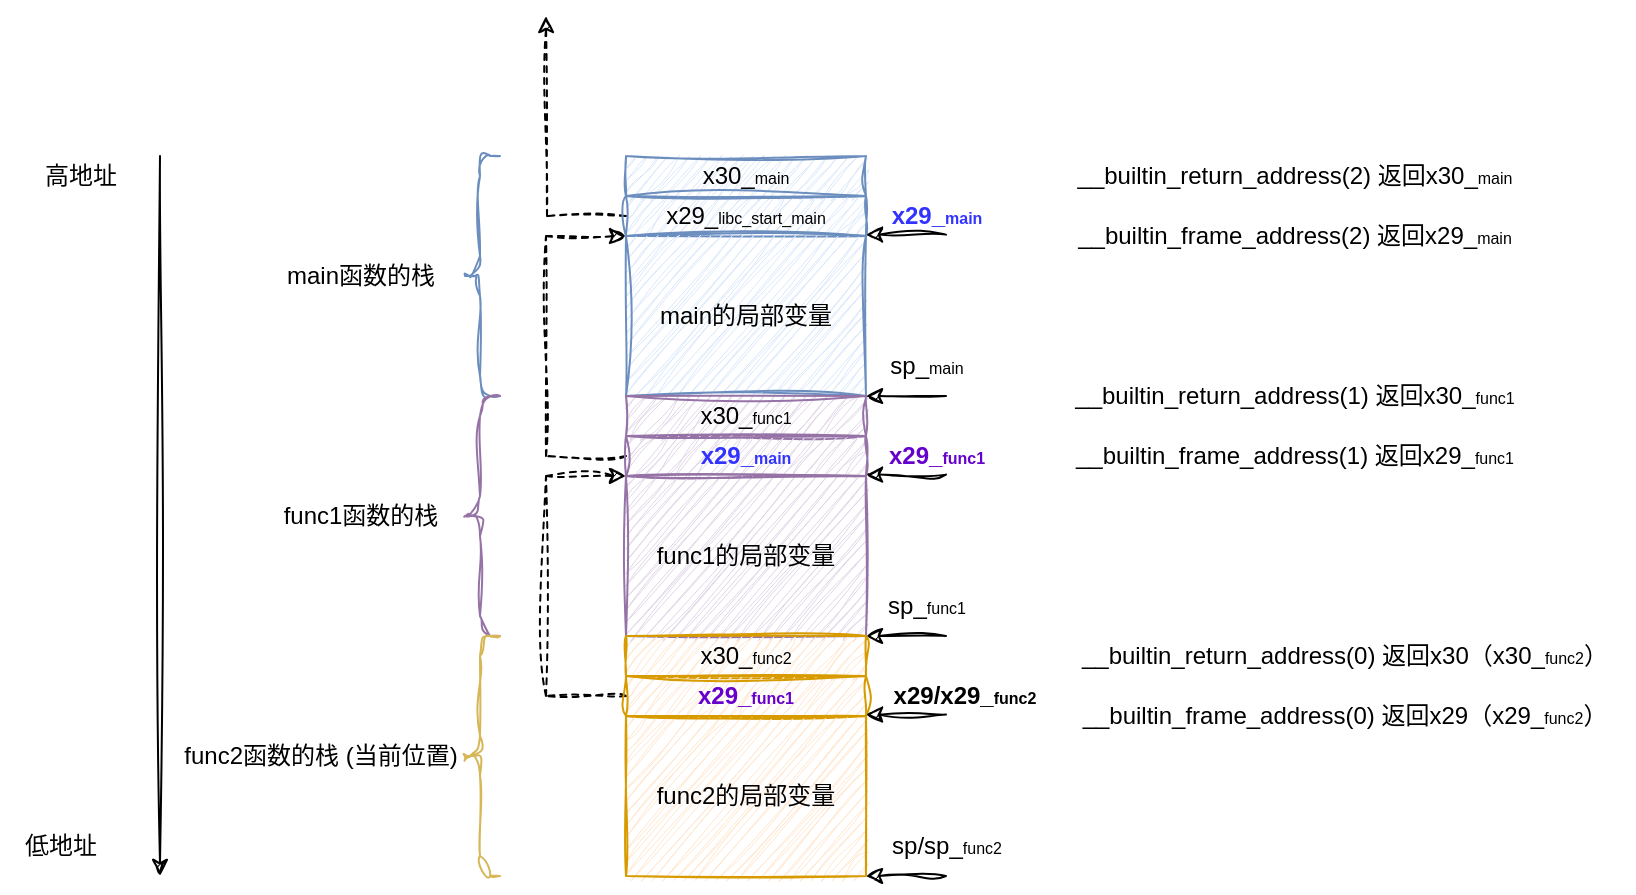 <mxfile version="26.0.5" pages="6">
  <diagram name="第 1 页" id="evLuqy3gtPwjGZiCPKIk">
    <mxGraphModel dx="1781" dy="592" grid="1" gridSize="10" guides="1" tooltips="1" connect="1" arrows="1" fold="1" page="1" pageScale="1" pageWidth="827" pageHeight="1169" math="0" shadow="0">
      <root>
        <mxCell id="0" />
        <mxCell id="1" parent="0" />
        <mxCell id="Z-QgpaQOFxaBpjHeDfG3-1" value="x30_&lt;font style=&quot;font-size: 8px;&quot;&gt;main&lt;/font&gt;" style="rounded=0;whiteSpace=wrap;html=1;fillColor=#dae8fc;strokeColor=#6c8ebf;sketch=1;curveFitting=1;jiggle=2;" parent="1" vertex="1">
          <mxGeometry x="200" y="80" width="120" height="20" as="geometry" />
        </mxCell>
        <mxCell id="Z-QgpaQOFxaBpjHeDfG3-49" style="edgeStyle=orthogonalEdgeStyle;rounded=0;orthogonalLoop=1;jettySize=auto;html=1;exitX=0;exitY=0.5;exitDx=0;exitDy=0;sketch=1;curveFitting=1;jiggle=2;dashed=1;flowAnimation=1;" parent="1" source="Z-QgpaQOFxaBpjHeDfG3-2" edge="1">
          <mxGeometry relative="1" as="geometry">
            <mxPoint x="160" y="10" as="targetPoint" />
          </mxGeometry>
        </mxCell>
        <mxCell id="Z-QgpaQOFxaBpjHeDfG3-2" value="x29_&lt;font style=&quot;font-size: 8px;&quot;&gt;libc_start_main&lt;/font&gt;" style="rounded=0;whiteSpace=wrap;html=1;fillColor=#dae8fc;strokeColor=#6c8ebf;sketch=1;curveFitting=1;jiggle=2;" parent="1" vertex="1">
          <mxGeometry x="200" y="100" width="120" height="20" as="geometry" />
        </mxCell>
        <mxCell id="Z-QgpaQOFxaBpjHeDfG3-3" value="main的局部变量" style="rounded=0;whiteSpace=wrap;html=1;fillColor=#dae8fc;strokeColor=#6c8ebf;sketch=1;curveFitting=1;jiggle=2;" parent="1" vertex="1">
          <mxGeometry x="200" y="120" width="120" height="80" as="geometry" />
        </mxCell>
        <mxCell id="Z-QgpaQOFxaBpjHeDfG3-5" value="main函数的栈" style="text;html=1;align=center;verticalAlign=middle;resizable=0;points=[];autosize=1;strokeColor=none;fillColor=none;sketch=1;curveFitting=1;jiggle=2;" parent="1" vertex="1">
          <mxGeometry x="17" y="125" width="100" height="30" as="geometry" />
        </mxCell>
        <mxCell id="Z-QgpaQOFxaBpjHeDfG3-6" value="" style="endArrow=classic;html=1;rounded=0;sketch=1;curveFitting=1;jiggle=2;" parent="1" edge="1">
          <mxGeometry width="50" height="50" relative="1" as="geometry">
            <mxPoint x="360" y="200" as="sourcePoint" />
            <mxPoint x="320" y="200" as="targetPoint" />
          </mxGeometry>
        </mxCell>
        <mxCell id="Z-QgpaQOFxaBpjHeDfG3-7" value="sp_&lt;font style=&quot;font-size: 8px;&quot;&gt;main&lt;/font&gt;" style="text;html=1;align=center;verticalAlign=middle;resizable=0;points=[];autosize=1;strokeColor=none;fillColor=none;sketch=1;curveFitting=1;jiggle=2;" parent="1" vertex="1">
          <mxGeometry x="320" y="170" width="60" height="30" as="geometry" />
        </mxCell>
        <mxCell id="Z-QgpaQOFxaBpjHeDfG3-9" value="x30_&lt;span style=&quot;font-size: 8px;&quot;&gt;func1&lt;/span&gt;" style="rounded=0;whiteSpace=wrap;html=1;fillColor=#e1d5e7;strokeColor=#9673a6;sketch=1;curveFitting=1;jiggle=2;" parent="1" vertex="1">
          <mxGeometry x="200" y="200" width="120" height="20" as="geometry" />
        </mxCell>
        <mxCell id="Z-QgpaQOFxaBpjHeDfG3-47" style="edgeStyle=orthogonalEdgeStyle;rounded=0;orthogonalLoop=1;jettySize=auto;html=1;exitX=0;exitY=0.5;exitDx=0;exitDy=0;entryX=0;entryY=0;entryDx=0;entryDy=0;sketch=1;curveFitting=1;jiggle=2;dashed=1;flowAnimation=1;" parent="1" source="Z-QgpaQOFxaBpjHeDfG3-10" target="Z-QgpaQOFxaBpjHeDfG3-3" edge="1">
          <mxGeometry relative="1" as="geometry">
            <Array as="points">
              <mxPoint x="160" y="230" />
              <mxPoint x="160" y="120" />
            </Array>
          </mxGeometry>
        </mxCell>
        <mxCell id="Z-QgpaQOFxaBpjHeDfG3-10" value="&lt;font style=&quot;color: rgb(51, 51, 255);&quot;&gt;&lt;b&gt;x29_&lt;span style=&quot;font-size: 8px;&quot;&gt;main&lt;/span&gt;&lt;/b&gt;&lt;/font&gt;" style="rounded=0;whiteSpace=wrap;html=1;fillColor=#e1d5e7;strokeColor=#9673a6;sketch=1;curveFitting=1;jiggle=2;" parent="1" vertex="1">
          <mxGeometry x="200" y="220" width="120" height="20" as="geometry" />
        </mxCell>
        <mxCell id="Z-QgpaQOFxaBpjHeDfG3-11" value="func1的局部变量" style="rounded=0;whiteSpace=wrap;html=1;fillColor=#e1d5e7;strokeColor=#9673a6;sketch=1;curveFitting=1;jiggle=2;" parent="1" vertex="1">
          <mxGeometry x="200" y="240" width="120" height="80" as="geometry" />
        </mxCell>
        <mxCell id="Z-QgpaQOFxaBpjHeDfG3-12" value="" style="endArrow=classic;html=1;rounded=0;sketch=1;curveFitting=1;jiggle=2;" parent="1" edge="1">
          <mxGeometry width="50" height="50" relative="1" as="geometry">
            <mxPoint x="360" y="320" as="sourcePoint" />
            <mxPoint x="320" y="320" as="targetPoint" />
          </mxGeometry>
        </mxCell>
        <mxCell id="Z-QgpaQOFxaBpjHeDfG3-13" value="sp_&lt;span style=&quot;font-size: 8px;&quot;&gt;func1&lt;/span&gt;" style="text;html=1;align=center;verticalAlign=middle;resizable=0;points=[];autosize=1;strokeColor=none;fillColor=none;sketch=1;curveFitting=1;jiggle=2;" parent="1" vertex="1">
          <mxGeometry x="320" y="290" width="60" height="30" as="geometry" />
        </mxCell>
        <mxCell id="Z-QgpaQOFxaBpjHeDfG3-14" value="x30_&lt;span style=&quot;font-size: 8px;&quot;&gt;func2&lt;/span&gt;" style="rounded=0;whiteSpace=wrap;html=1;fillColor=#ffe6cc;strokeColor=#d79b00;sketch=1;curveFitting=1;jiggle=2;" parent="1" vertex="1">
          <mxGeometry x="200" y="320" width="120" height="20" as="geometry" />
        </mxCell>
        <mxCell id="Z-QgpaQOFxaBpjHeDfG3-46" style="edgeStyle=orthogonalEdgeStyle;rounded=0;orthogonalLoop=1;jettySize=auto;html=1;exitX=0;exitY=0.5;exitDx=0;exitDy=0;entryX=0;entryY=0;entryDx=0;entryDy=0;sketch=1;curveFitting=1;jiggle=2;dashed=1;flowAnimation=1;" parent="1" source="Z-QgpaQOFxaBpjHeDfG3-15" target="Z-QgpaQOFxaBpjHeDfG3-11" edge="1">
          <mxGeometry relative="1" as="geometry">
            <Array as="points">
              <mxPoint x="160" y="350" />
              <mxPoint x="160" y="240" />
            </Array>
          </mxGeometry>
        </mxCell>
        <mxCell id="Z-QgpaQOFxaBpjHeDfG3-15" value="&lt;font style=&quot;color: rgb(102, 0, 204);&quot;&gt;&lt;b&gt;x29_&lt;span style=&quot;font-size: 8px;&quot;&gt;func1&lt;/span&gt;&lt;/b&gt;&lt;/font&gt;" style="rounded=0;whiteSpace=wrap;html=1;fillColor=#ffe6cc;strokeColor=#d79b00;sketch=1;curveFitting=1;jiggle=2;" parent="1" vertex="1">
          <mxGeometry x="200" y="340" width="120" height="20" as="geometry" />
        </mxCell>
        <mxCell id="Z-QgpaQOFxaBpjHeDfG3-16" value="func2的局部变量" style="rounded=0;whiteSpace=wrap;html=1;fillColor=#ffe6cc;strokeColor=#d79b00;sketch=1;curveFitting=1;jiggle=2;" parent="1" vertex="1">
          <mxGeometry x="200" y="360" width="120" height="80" as="geometry" />
        </mxCell>
        <mxCell id="Z-QgpaQOFxaBpjHeDfG3-17" value="" style="endArrow=classic;html=1;rounded=0;sketch=1;curveFitting=1;jiggle=2;" parent="1" edge="1">
          <mxGeometry width="50" height="50" relative="1" as="geometry">
            <mxPoint x="360" y="440" as="sourcePoint" />
            <mxPoint x="320" y="440" as="targetPoint" />
          </mxGeometry>
        </mxCell>
        <mxCell id="Z-QgpaQOFxaBpjHeDfG3-18" value="sp/sp_&lt;span style=&quot;font-size: 8px;&quot;&gt;func2&lt;/span&gt;" style="text;html=1;align=center;verticalAlign=middle;resizable=0;points=[];autosize=1;strokeColor=none;fillColor=none;sketch=1;curveFitting=1;jiggle=2;" parent="1" vertex="1">
          <mxGeometry x="320" y="410" width="80" height="30" as="geometry" />
        </mxCell>
        <mxCell id="Z-QgpaQOFxaBpjHeDfG3-19" value="&lt;b&gt;x29/x29_&lt;font style=&quot;font-size: 8px;&quot;&gt;func2&lt;/font&gt;&lt;/b&gt;" style="text;html=1;align=center;verticalAlign=middle;resizable=0;points=[];autosize=1;strokeColor=none;fillColor=none;sketch=1;curveFitting=1;jiggle=2;" parent="1" vertex="1">
          <mxGeometry x="324" y="335" width="90" height="30" as="geometry" />
        </mxCell>
        <mxCell id="Z-QgpaQOFxaBpjHeDfG3-21" value="" style="endArrow=classic;html=1;rounded=0;sketch=1;curveFitting=1;jiggle=2;" parent="1" edge="1">
          <mxGeometry width="50" height="50" relative="1" as="geometry">
            <mxPoint x="360" y="359.31" as="sourcePoint" />
            <mxPoint x="320" y="359.31" as="targetPoint" />
          </mxGeometry>
        </mxCell>
        <mxCell id="Z-QgpaQOFxaBpjHeDfG3-23" value="" style="endArrow=classic;html=1;rounded=0;sketch=1;curveFitting=1;jiggle=2;" parent="1" edge="1">
          <mxGeometry width="50" height="50" relative="1" as="geometry">
            <mxPoint x="360" y="239.31" as="sourcePoint" />
            <mxPoint x="320" y="239.31" as="targetPoint" />
          </mxGeometry>
        </mxCell>
        <mxCell id="Z-QgpaQOFxaBpjHeDfG3-24" value="&lt;font style=&quot;color: rgb(102, 0, 204);&quot;&gt;&lt;b&gt;x29_&lt;font style=&quot;font-size: 8px;&quot;&gt;func1&lt;/font&gt;&lt;/b&gt;&lt;/font&gt;" style="text;html=1;align=center;verticalAlign=middle;resizable=0;points=[];autosize=1;strokeColor=none;fillColor=none;sketch=1;curveFitting=1;jiggle=2;" parent="1" vertex="1">
          <mxGeometry x="320" y="215" width="70" height="30" as="geometry" />
        </mxCell>
        <mxCell id="Z-QgpaQOFxaBpjHeDfG3-25" value="" style="endArrow=classic;html=1;rounded=0;sketch=1;curveFitting=1;jiggle=2;" parent="1" edge="1">
          <mxGeometry width="50" height="50" relative="1" as="geometry">
            <mxPoint x="360" y="119.31" as="sourcePoint" />
            <mxPoint x="320" y="119.31" as="targetPoint" />
          </mxGeometry>
        </mxCell>
        <mxCell id="Z-QgpaQOFxaBpjHeDfG3-26" value="&lt;font style=&quot;color: rgb(51, 51, 255);&quot;&gt;&lt;b&gt;x29_&lt;span style=&quot;font-size: 8px;&quot;&gt;main&lt;/span&gt;&lt;/b&gt;&lt;/font&gt;" style="text;html=1;align=center;verticalAlign=middle;resizable=0;points=[];autosize=1;strokeColor=none;fillColor=none;sketch=1;curveFitting=1;jiggle=2;" parent="1" vertex="1">
          <mxGeometry x="320" y="95" width="70" height="30" as="geometry" />
        </mxCell>
        <mxCell id="Z-QgpaQOFxaBpjHeDfG3-28" value="func1函数的栈" style="text;html=1;align=center;verticalAlign=middle;resizable=0;points=[];autosize=1;strokeColor=none;fillColor=none;sketch=1;curveFitting=1;jiggle=2;" parent="1" vertex="1">
          <mxGeometry x="17" y="245" width="100" height="30" as="geometry" />
        </mxCell>
        <mxCell id="Z-QgpaQOFxaBpjHeDfG3-30" value="func2函数的栈 (当前位置)" style="text;html=1;align=center;verticalAlign=middle;resizable=0;points=[];autosize=1;strokeColor=none;fillColor=none;sketch=1;curveFitting=1;jiggle=2;" parent="1" vertex="1">
          <mxGeometry x="-33" y="365" width="160" height="30" as="geometry" />
        </mxCell>
        <mxCell id="Z-QgpaQOFxaBpjHeDfG3-31" value="" style="shape=curlyBracket;whiteSpace=wrap;html=1;rounded=1;labelPosition=left;verticalLabelPosition=middle;align=right;verticalAlign=middle;fillColor=#dae8fc;strokeColor=#6c8ebf;sketch=1;curveFitting=1;jiggle=2;" parent="1" vertex="1">
          <mxGeometry x="117" y="80" width="20" height="120" as="geometry" />
        </mxCell>
        <mxCell id="Z-QgpaQOFxaBpjHeDfG3-32" value="" style="shape=curlyBracket;whiteSpace=wrap;html=1;rounded=1;labelPosition=left;verticalLabelPosition=middle;align=right;verticalAlign=middle;fillColor=#e1d5e7;strokeColor=#9673a6;sketch=1;curveFitting=1;jiggle=2;" parent="1" vertex="1">
          <mxGeometry x="117" y="200" width="20" height="120" as="geometry" />
        </mxCell>
        <mxCell id="Z-QgpaQOFxaBpjHeDfG3-33" value="" style="shape=curlyBracket;whiteSpace=wrap;html=1;rounded=1;labelPosition=left;verticalLabelPosition=middle;align=right;verticalAlign=middle;fillColor=#fff2cc;strokeColor=#d6b656;sketch=1;curveFitting=1;jiggle=2;" parent="1" vertex="1">
          <mxGeometry x="117" y="320" width="20" height="120" as="geometry" />
        </mxCell>
        <mxCell id="Z-QgpaQOFxaBpjHeDfG3-35" value="&lt;span data-pm-slice=&quot;1 1 [&amp;quot;blockquote&amp;quot;,{&amp;quot;type&amp;quot;:&amp;quot;normal&amp;quot;,&amp;quot;editId&amp;quot;:null,&amp;quot;title&amp;quot;:&amp;quot;&amp;quot;,&amp;quot;url&amp;quot;:&amp;quot;&amp;quot;,&amp;quot;nickname&amp;quot;:&amp;quot;&amp;quot;,&amp;quot;authorName&amp;quot;:&amp;quot;&amp;quot;,&amp;quot;from&amp;quot;:&amp;quot;&amp;quot;,&amp;quot;style&amp;quot;:null},&amp;quot;para&amp;quot;,{&amp;quot;tagName&amp;quot;:&amp;quot;p&amp;quot;,&amp;quot;attributes&amp;quot;:{},&amp;quot;namespaceURI&amp;quot;:&amp;quot;http://www.w3.org/1999/xhtml&amp;quot;}]&quot;&gt;__builtin_return_address(0) 返回x30（&lt;span style=&quot;text-wrap-mode: wrap;&quot;&gt;x30_&lt;/span&gt;&lt;span style=&quot;text-wrap-mode: wrap; font-size: 8px;&quot;&gt;func2&lt;/span&gt;）&lt;/span&gt;" style="text;html=1;align=center;verticalAlign=middle;resizable=0;points=[];autosize=1;strokeColor=none;fillColor=none;" parent="1" vertex="1">
          <mxGeometry x="414" y="315" width="290" height="30" as="geometry" />
        </mxCell>
        <mxCell id="Z-QgpaQOFxaBpjHeDfG3-36" value="&lt;span data-pm-slice=&quot;1 1 [&amp;quot;table&amp;quot;,{&amp;quot;interlaced&amp;quot;:null,&amp;quot;align&amp;quot;:null,&amp;quot;class&amp;quot;:null,&amp;quot;style&amp;quot;:&amp;quot;width:571px;&amp;quot;},&amp;quot;table_body&amp;quot;,null,&amp;quot;table_row&amp;quot;,{&amp;quot;class&amp;quot;:null,&amp;quot;style&amp;quot;:null},&amp;quot;table_cell&amp;quot;,{&amp;quot;colspan&amp;quot;:1,&amp;quot;rowspan&amp;quot;:1,&amp;quot;colwidth&amp;quot;:[349],&amp;quot;width&amp;quot;:&amp;quot;349&amp;quot;,&amp;quot;valign&amp;quot;:&amp;quot;top&amp;quot;,&amp;quot;align&amp;quot;:null,&amp;quot;style&amp;quot;:null},&amp;quot;para&amp;quot;,{&amp;quot;tagName&amp;quot;:&amp;quot;p&amp;quot;,&amp;quot;attributes&amp;quot;:{&amp;quot;style&amp;quot;:&amp;quot;text-align: center;&amp;quot;},&amp;quot;namespaceURI&amp;quot;:&amp;quot;http://www.w3.org/1999/xhtml&amp;quot;}]&quot;&gt;__builtin_frame_address(0) 返回&lt;/span&gt;x29（x29_&lt;font style=&quot;font-size: 8px;&quot;&gt;func2&lt;/font&gt;）" style="text;html=1;align=center;verticalAlign=middle;resizable=0;points=[];autosize=1;strokeColor=none;fillColor=none;" parent="1" vertex="1">
          <mxGeometry x="414" y="345" width="290" height="30" as="geometry" />
        </mxCell>
        <mxCell id="Z-QgpaQOFxaBpjHeDfG3-38" value="" style="endArrow=classic;html=1;rounded=0;sketch=1;curveFitting=1;jiggle=2;flowAnimation=1;" parent="1" edge="1">
          <mxGeometry width="50" height="50" relative="1" as="geometry">
            <mxPoint x="-33" y="80" as="sourcePoint" />
            <mxPoint x="-33" y="440" as="targetPoint" />
          </mxGeometry>
        </mxCell>
        <mxCell id="Z-QgpaQOFxaBpjHeDfG3-39" value="高地址" style="text;html=1;align=center;verticalAlign=middle;resizable=0;points=[];autosize=1;strokeColor=none;fillColor=none;sketch=1;curveFitting=1;jiggle=2;" parent="1" vertex="1">
          <mxGeometry x="-103" y="75" width="60" height="30" as="geometry" />
        </mxCell>
        <mxCell id="Z-QgpaQOFxaBpjHeDfG3-40" value="低地址" style="text;html=1;align=center;verticalAlign=middle;resizable=0;points=[];autosize=1;strokeColor=none;fillColor=none;sketch=1;curveFitting=1;jiggle=2;" parent="1" vertex="1">
          <mxGeometry x="-113" y="410" width="60" height="30" as="geometry" />
        </mxCell>
        <mxCell id="Z-QgpaQOFxaBpjHeDfG3-41" value="&lt;span data-pm-slice=&quot;1 1 [&amp;quot;blockquote&amp;quot;,{&amp;quot;type&amp;quot;:&amp;quot;normal&amp;quot;,&amp;quot;editId&amp;quot;:null,&amp;quot;title&amp;quot;:&amp;quot;&amp;quot;,&amp;quot;url&amp;quot;:&amp;quot;&amp;quot;,&amp;quot;nickname&amp;quot;:&amp;quot;&amp;quot;,&amp;quot;authorName&amp;quot;:&amp;quot;&amp;quot;,&amp;quot;from&amp;quot;:&amp;quot;&amp;quot;,&amp;quot;style&amp;quot;:null},&amp;quot;para&amp;quot;,{&amp;quot;tagName&amp;quot;:&amp;quot;p&amp;quot;,&amp;quot;attributes&amp;quot;:{},&amp;quot;namespaceURI&amp;quot;:&amp;quot;http://www.w3.org/1999/xhtml&amp;quot;}]&quot;&gt;__builtin_return_address(1) 返回&lt;span style=&quot;text-wrap-mode: wrap;&quot;&gt;x30_&lt;/span&gt;&lt;span style=&quot;text-wrap-mode: wrap; font-size: 8px;&quot;&gt;func1&lt;/span&gt;&lt;/span&gt;" style="text;html=1;align=center;verticalAlign=middle;resizable=0;points=[];autosize=1;strokeColor=none;fillColor=none;" parent="1" vertex="1">
          <mxGeometry x="414" y="185" width="240" height="30" as="geometry" />
        </mxCell>
        <mxCell id="Z-QgpaQOFxaBpjHeDfG3-42" value="&lt;span data-pm-slice=&quot;1 1 [&amp;quot;table&amp;quot;,{&amp;quot;interlaced&amp;quot;:null,&amp;quot;align&amp;quot;:null,&amp;quot;class&amp;quot;:null,&amp;quot;style&amp;quot;:&amp;quot;width:571px;&amp;quot;},&amp;quot;table_body&amp;quot;,null,&amp;quot;table_row&amp;quot;,{&amp;quot;class&amp;quot;:null,&amp;quot;style&amp;quot;:null},&amp;quot;table_cell&amp;quot;,{&amp;quot;colspan&amp;quot;:1,&amp;quot;rowspan&amp;quot;:1,&amp;quot;colwidth&amp;quot;:[349],&amp;quot;width&amp;quot;:&amp;quot;349&amp;quot;,&amp;quot;valign&amp;quot;:&amp;quot;top&amp;quot;,&amp;quot;align&amp;quot;:null,&amp;quot;style&amp;quot;:null},&amp;quot;para&amp;quot;,{&amp;quot;tagName&amp;quot;:&amp;quot;p&amp;quot;,&amp;quot;attributes&amp;quot;:{&amp;quot;style&amp;quot;:&amp;quot;text-align: center;&amp;quot;},&amp;quot;namespaceURI&amp;quot;:&amp;quot;http://www.w3.org/1999/xhtml&amp;quot;}]&quot;&gt;__builtin_frame_address(1) 返回&lt;/span&gt;x29_&lt;font style=&quot;font-size: 8px;&quot;&gt;func1&lt;/font&gt;" style="text;html=1;align=center;verticalAlign=middle;resizable=0;points=[];autosize=1;strokeColor=none;fillColor=none;" parent="1" vertex="1">
          <mxGeometry x="414" y="215" width="240" height="30" as="geometry" />
        </mxCell>
        <mxCell id="Z-QgpaQOFxaBpjHeDfG3-43" value="&lt;span data-pm-slice=&quot;1 1 [&amp;quot;blockquote&amp;quot;,{&amp;quot;type&amp;quot;:&amp;quot;normal&amp;quot;,&amp;quot;editId&amp;quot;:null,&amp;quot;title&amp;quot;:&amp;quot;&amp;quot;,&amp;quot;url&amp;quot;:&amp;quot;&amp;quot;,&amp;quot;nickname&amp;quot;:&amp;quot;&amp;quot;,&amp;quot;authorName&amp;quot;:&amp;quot;&amp;quot;,&amp;quot;from&amp;quot;:&amp;quot;&amp;quot;,&amp;quot;style&amp;quot;:null},&amp;quot;para&amp;quot;,{&amp;quot;tagName&amp;quot;:&amp;quot;p&amp;quot;,&amp;quot;attributes&amp;quot;:{},&amp;quot;namespaceURI&amp;quot;:&amp;quot;http://www.w3.org/1999/xhtml&amp;quot;}]&quot;&gt;__builtin_return_address(2) 返回&lt;span style=&quot;text-wrap-mode: wrap;&quot;&gt;x30_&lt;span style=&quot;font-size: 8px;&quot;&gt;main&lt;/span&gt;&lt;/span&gt;&lt;/span&gt;" style="text;html=1;align=center;verticalAlign=middle;resizable=0;points=[];autosize=1;strokeColor=none;fillColor=none;" parent="1" vertex="1">
          <mxGeometry x="414" y="75" width="240" height="30" as="geometry" />
        </mxCell>
        <mxCell id="Z-QgpaQOFxaBpjHeDfG3-44" value="&lt;span data-pm-slice=&quot;1 1 [&amp;quot;table&amp;quot;,{&amp;quot;interlaced&amp;quot;:null,&amp;quot;align&amp;quot;:null,&amp;quot;class&amp;quot;:null,&amp;quot;style&amp;quot;:&amp;quot;width:571px;&amp;quot;},&amp;quot;table_body&amp;quot;,null,&amp;quot;table_row&amp;quot;,{&amp;quot;class&amp;quot;:null,&amp;quot;style&amp;quot;:null},&amp;quot;table_cell&amp;quot;,{&amp;quot;colspan&amp;quot;:1,&amp;quot;rowspan&amp;quot;:1,&amp;quot;colwidth&amp;quot;:[349],&amp;quot;width&amp;quot;:&amp;quot;349&amp;quot;,&amp;quot;valign&amp;quot;:&amp;quot;top&amp;quot;,&amp;quot;align&amp;quot;:null,&amp;quot;style&amp;quot;:null},&amp;quot;para&amp;quot;,{&amp;quot;tagName&amp;quot;:&amp;quot;p&amp;quot;,&amp;quot;attributes&amp;quot;:{&amp;quot;style&amp;quot;:&amp;quot;text-align: center;&amp;quot;},&amp;quot;namespaceURI&amp;quot;:&amp;quot;http://www.w3.org/1999/xhtml&amp;quot;}]&quot;&gt;__builtin_frame_address(2) 返回&lt;/span&gt;x29_&lt;span style=&quot;font-size: 8px;&quot;&gt;main&lt;/span&gt;" style="text;html=1;align=center;verticalAlign=middle;resizable=0;points=[];autosize=1;strokeColor=none;fillColor=none;" parent="1" vertex="1">
          <mxGeometry x="414" y="105" width="240" height="30" as="geometry" />
        </mxCell>
      </root>
    </mxGraphModel>
  </diagram>
  <diagram name="第 1 页 的副本" id="DZvoe78fzNdmyLpgQzOn">
    <mxGraphModel dx="1622" dy="493" grid="1" gridSize="10" guides="1" tooltips="1" connect="1" arrows="1" fold="1" page="1" pageScale="1" pageWidth="827" pageHeight="1169" math="0" shadow="0">
      <root>
        <mxCell id="1C4EZWjXn0kSw9y-sMZ2-0" />
        <mxCell id="1C4EZWjXn0kSw9y-sMZ2-1" parent="1C4EZWjXn0kSw9y-sMZ2-0" />
        <mxCell id="1C4EZWjXn0kSw9y-sMZ2-2" value="&lt;font style=&quot;font-size: 8px;&quot;&gt;main的返回地址&lt;/font&gt;" style="rounded=0;whiteSpace=wrap;html=1;fillColor=#dae8fc;strokeColor=#6c8ebf;sketch=1;curveFitting=1;jiggle=2;" vertex="1" parent="1C4EZWjXn0kSw9y-sMZ2-1">
          <mxGeometry x="200" y="80" width="120" height="20" as="geometry" />
        </mxCell>
        <mxCell id="1C4EZWjXn0kSw9y-sMZ2-3" style="edgeStyle=orthogonalEdgeStyle;rounded=0;orthogonalLoop=1;jettySize=auto;html=1;exitX=0;exitY=0.5;exitDx=0;exitDy=0;sketch=1;curveFitting=1;jiggle=2;dashed=1;" edge="1" parent="1C4EZWjXn0kSw9y-sMZ2-1" source="1C4EZWjXn0kSw9y-sMZ2-4">
          <mxGeometry relative="1" as="geometry">
            <mxPoint x="160" y="10" as="targetPoint" />
          </mxGeometry>
        </mxCell>
        <mxCell id="1C4EZWjXn0kSw9y-sMZ2-4" value="rbp_&lt;font style=&quot;font-size: 8px;&quot;&gt;libc_start_main&lt;/font&gt;" style="rounded=0;whiteSpace=wrap;html=1;fillColor=#dae8fc;strokeColor=#6c8ebf;sketch=1;curveFitting=1;jiggle=2;" vertex="1" parent="1C4EZWjXn0kSw9y-sMZ2-1">
          <mxGeometry x="200" y="100" width="120" height="20" as="geometry" />
        </mxCell>
        <mxCell id="1C4EZWjXn0kSw9y-sMZ2-5" value="main的局部变量" style="rounded=0;whiteSpace=wrap;html=1;fillColor=#dae8fc;strokeColor=#6c8ebf;sketch=1;curveFitting=1;jiggle=2;" vertex="1" parent="1C4EZWjXn0kSw9y-sMZ2-1">
          <mxGeometry x="200" y="120" width="120" height="80" as="geometry" />
        </mxCell>
        <mxCell id="1C4EZWjXn0kSw9y-sMZ2-6" value="main函数的栈" style="text;html=1;align=center;verticalAlign=middle;resizable=0;points=[];autosize=1;strokeColor=none;fillColor=none;sketch=1;curveFitting=1;jiggle=2;" vertex="1" parent="1C4EZWjXn0kSw9y-sMZ2-1">
          <mxGeometry x="17" y="125" width="100" height="30" as="geometry" />
        </mxCell>
        <mxCell id="1C4EZWjXn0kSw9y-sMZ2-7" value="" style="endArrow=classic;html=1;rounded=0;sketch=1;curveFitting=1;jiggle=2;" edge="1" parent="1C4EZWjXn0kSw9y-sMZ2-1">
          <mxGeometry width="50" height="50" relative="1" as="geometry">
            <mxPoint x="360" y="200" as="sourcePoint" />
            <mxPoint x="320" y="200" as="targetPoint" />
          </mxGeometry>
        </mxCell>
        <mxCell id="1C4EZWjXn0kSw9y-sMZ2-8" value="sp_&lt;font style=&quot;font-size: 8px;&quot;&gt;main&lt;/font&gt;" style="text;html=1;align=center;verticalAlign=middle;resizable=0;points=[];autosize=1;strokeColor=none;fillColor=none;sketch=1;curveFitting=1;jiggle=2;" vertex="1" parent="1C4EZWjXn0kSw9y-sMZ2-1">
          <mxGeometry x="320" y="170" width="60" height="30" as="geometry" />
        </mxCell>
        <mxCell id="1C4EZWjXn0kSw9y-sMZ2-9" value="&lt;span style=&quot;font-size: 8px;&quot;&gt;func1的返回地址&lt;/span&gt;" style="rounded=0;whiteSpace=wrap;html=1;fillColor=#e1d5e7;strokeColor=#9673a6;sketch=1;curveFitting=1;jiggle=2;" vertex="1" parent="1C4EZWjXn0kSw9y-sMZ2-1">
          <mxGeometry x="200" y="200" width="120" height="20" as="geometry" />
        </mxCell>
        <mxCell id="1C4EZWjXn0kSw9y-sMZ2-10" style="edgeStyle=orthogonalEdgeStyle;rounded=0;orthogonalLoop=1;jettySize=auto;html=1;exitX=0;exitY=0.5;exitDx=0;exitDy=0;entryX=0;entryY=0;entryDx=0;entryDy=0;sketch=1;curveFitting=1;jiggle=2;dashed=1;" edge="1" parent="1C4EZWjXn0kSw9y-sMZ2-1" source="1C4EZWjXn0kSw9y-sMZ2-11" target="1C4EZWjXn0kSw9y-sMZ2-5">
          <mxGeometry relative="1" as="geometry">
            <Array as="points">
              <mxPoint x="160" y="230" />
              <mxPoint x="160" y="120" />
            </Array>
          </mxGeometry>
        </mxCell>
        <mxCell id="1C4EZWjXn0kSw9y-sMZ2-11" value="&lt;font style=&quot;color: rgb(51, 51, 255);&quot;&gt;&lt;b&gt;rbp_&lt;span style=&quot;font-size: 8px;&quot;&gt;main&lt;/span&gt;&lt;/b&gt;&lt;/font&gt;" style="rounded=0;whiteSpace=wrap;html=1;fillColor=#e1d5e7;strokeColor=#9673a6;sketch=1;curveFitting=1;jiggle=2;" vertex="1" parent="1C4EZWjXn0kSw9y-sMZ2-1">
          <mxGeometry x="200" y="220" width="120" height="20" as="geometry" />
        </mxCell>
        <mxCell id="1C4EZWjXn0kSw9y-sMZ2-12" value="func1的局部变量" style="rounded=0;whiteSpace=wrap;html=1;fillColor=#e1d5e7;strokeColor=#9673a6;sketch=1;curveFitting=1;jiggle=2;" vertex="1" parent="1C4EZWjXn0kSw9y-sMZ2-1">
          <mxGeometry x="200" y="240" width="120" height="80" as="geometry" />
        </mxCell>
        <mxCell id="1C4EZWjXn0kSw9y-sMZ2-13" value="" style="endArrow=classic;html=1;rounded=0;sketch=1;curveFitting=1;jiggle=2;" edge="1" parent="1C4EZWjXn0kSw9y-sMZ2-1">
          <mxGeometry width="50" height="50" relative="1" as="geometry">
            <mxPoint x="360" y="320" as="sourcePoint" />
            <mxPoint x="320" y="320" as="targetPoint" />
          </mxGeometry>
        </mxCell>
        <mxCell id="1C4EZWjXn0kSw9y-sMZ2-14" value="sp_&lt;span style=&quot;font-size: 8px;&quot;&gt;func1&lt;/span&gt;" style="text;html=1;align=center;verticalAlign=middle;resizable=0;points=[];autosize=1;strokeColor=none;fillColor=none;sketch=1;curveFitting=1;jiggle=2;" vertex="1" parent="1C4EZWjXn0kSw9y-sMZ2-1">
          <mxGeometry x="320" y="290" width="60" height="30" as="geometry" />
        </mxCell>
        <mxCell id="1C4EZWjXn0kSw9y-sMZ2-15" value="&lt;span style=&quot;font-size: 8px;&quot;&gt;func2的返回地址&lt;/span&gt;" style="rounded=0;whiteSpace=wrap;html=1;fillColor=#ffe6cc;strokeColor=#d79b00;sketch=1;curveFitting=1;jiggle=2;" vertex="1" parent="1C4EZWjXn0kSw9y-sMZ2-1">
          <mxGeometry x="200" y="320" width="120" height="20" as="geometry" />
        </mxCell>
        <mxCell id="1C4EZWjXn0kSw9y-sMZ2-16" style="edgeStyle=orthogonalEdgeStyle;rounded=0;orthogonalLoop=1;jettySize=auto;html=1;exitX=0;exitY=0.5;exitDx=0;exitDy=0;entryX=0;entryY=0;entryDx=0;entryDy=0;sketch=1;curveFitting=1;jiggle=2;dashed=1;" edge="1" parent="1C4EZWjXn0kSw9y-sMZ2-1" source="1C4EZWjXn0kSw9y-sMZ2-17" target="1C4EZWjXn0kSw9y-sMZ2-12">
          <mxGeometry relative="1" as="geometry">
            <Array as="points">
              <mxPoint x="160" y="350" />
              <mxPoint x="160" y="240" />
            </Array>
          </mxGeometry>
        </mxCell>
        <mxCell id="1C4EZWjXn0kSw9y-sMZ2-17" value="&lt;font style=&quot;color: rgb(102, 0, 204);&quot;&gt;&lt;b&gt;rbp_&lt;span style=&quot;font-size: 8px;&quot;&gt;func1&lt;/span&gt;&lt;/b&gt;&lt;/font&gt;" style="rounded=0;whiteSpace=wrap;html=1;fillColor=#ffe6cc;strokeColor=#d79b00;sketch=1;curveFitting=1;jiggle=2;" vertex="1" parent="1C4EZWjXn0kSw9y-sMZ2-1">
          <mxGeometry x="200" y="340" width="120" height="20" as="geometry" />
        </mxCell>
        <mxCell id="1C4EZWjXn0kSw9y-sMZ2-18" value="func2的局部变量" style="rounded=0;whiteSpace=wrap;html=1;fillColor=#ffe6cc;strokeColor=#d79b00;sketch=1;curveFitting=1;jiggle=2;" vertex="1" parent="1C4EZWjXn0kSw9y-sMZ2-1">
          <mxGeometry x="200" y="360" width="120" height="80" as="geometry" />
        </mxCell>
        <mxCell id="1C4EZWjXn0kSw9y-sMZ2-19" value="" style="endArrow=classic;html=1;rounded=0;sketch=1;curveFitting=1;jiggle=2;" edge="1" parent="1C4EZWjXn0kSw9y-sMZ2-1">
          <mxGeometry width="50" height="50" relative="1" as="geometry">
            <mxPoint x="360" y="440" as="sourcePoint" />
            <mxPoint x="320" y="440" as="targetPoint" />
          </mxGeometry>
        </mxCell>
        <mxCell id="1C4EZWjXn0kSw9y-sMZ2-20" value="sp/sp_&lt;span style=&quot;font-size: 8px;&quot;&gt;func2&lt;/span&gt;" style="text;html=1;align=center;verticalAlign=middle;resizable=0;points=[];autosize=1;strokeColor=none;fillColor=none;sketch=1;curveFitting=1;jiggle=2;" vertex="1" parent="1C4EZWjXn0kSw9y-sMZ2-1">
          <mxGeometry x="320" y="410" width="80" height="30" as="geometry" />
        </mxCell>
        <mxCell id="1C4EZWjXn0kSw9y-sMZ2-21" value="&lt;b&gt;rbp/rbp_&lt;font style=&quot;font-size: 8px;&quot;&gt;func2&lt;/font&gt;&lt;/b&gt;" style="text;html=1;align=center;verticalAlign=middle;resizable=0;points=[];autosize=1;strokeColor=none;fillColor=none;sketch=1;curveFitting=1;jiggle=2;" vertex="1" parent="1C4EZWjXn0kSw9y-sMZ2-1">
          <mxGeometry x="324" y="335" width="90" height="30" as="geometry" />
        </mxCell>
        <mxCell id="1C4EZWjXn0kSw9y-sMZ2-22" value="" style="endArrow=classic;html=1;rounded=0;sketch=1;curveFitting=1;jiggle=2;" edge="1" parent="1C4EZWjXn0kSw9y-sMZ2-1">
          <mxGeometry width="50" height="50" relative="1" as="geometry">
            <mxPoint x="360" y="359.31" as="sourcePoint" />
            <mxPoint x="320" y="359.31" as="targetPoint" />
          </mxGeometry>
        </mxCell>
        <mxCell id="1C4EZWjXn0kSw9y-sMZ2-23" value="" style="endArrow=classic;html=1;rounded=0;sketch=1;curveFitting=1;jiggle=2;" edge="1" parent="1C4EZWjXn0kSw9y-sMZ2-1">
          <mxGeometry width="50" height="50" relative="1" as="geometry">
            <mxPoint x="360" y="239.31" as="sourcePoint" />
            <mxPoint x="320" y="239.31" as="targetPoint" />
          </mxGeometry>
        </mxCell>
        <mxCell id="1C4EZWjXn0kSw9y-sMZ2-24" value="&lt;font style=&quot;color: rgb(102, 0, 204);&quot;&gt;&lt;b&gt;rbp_&lt;font style=&quot;font-size: 8px;&quot;&gt;func1&lt;/font&gt;&lt;/b&gt;&lt;/font&gt;" style="text;html=1;align=center;verticalAlign=middle;resizable=0;points=[];autosize=1;strokeColor=none;fillColor=none;sketch=1;curveFitting=1;jiggle=2;" vertex="1" parent="1C4EZWjXn0kSw9y-sMZ2-1">
          <mxGeometry x="320" y="215" width="70" height="30" as="geometry" />
        </mxCell>
        <mxCell id="1C4EZWjXn0kSw9y-sMZ2-25" value="" style="endArrow=classic;html=1;rounded=0;sketch=1;curveFitting=1;jiggle=2;" edge="1" parent="1C4EZWjXn0kSw9y-sMZ2-1">
          <mxGeometry width="50" height="50" relative="1" as="geometry">
            <mxPoint x="360" y="119.31" as="sourcePoint" />
            <mxPoint x="320" y="119.31" as="targetPoint" />
          </mxGeometry>
        </mxCell>
        <mxCell id="1C4EZWjXn0kSw9y-sMZ2-26" value="&lt;font style=&quot;color: rgb(51, 51, 255);&quot;&gt;&lt;b&gt;rbp_&lt;span style=&quot;font-size: 8px;&quot;&gt;main&lt;/span&gt;&lt;/b&gt;&lt;/font&gt;" style="text;html=1;align=center;verticalAlign=middle;resizable=0;points=[];autosize=1;strokeColor=none;fillColor=none;sketch=1;curveFitting=1;jiggle=2;" vertex="1" parent="1C4EZWjXn0kSw9y-sMZ2-1">
          <mxGeometry x="320" y="95" width="70" height="30" as="geometry" />
        </mxCell>
        <mxCell id="1C4EZWjXn0kSw9y-sMZ2-27" value="func1函数的栈" style="text;html=1;align=center;verticalAlign=middle;resizable=0;points=[];autosize=1;strokeColor=none;fillColor=none;sketch=1;curveFitting=1;jiggle=2;" vertex="1" parent="1C4EZWjXn0kSw9y-sMZ2-1">
          <mxGeometry x="17" y="245" width="100" height="30" as="geometry" />
        </mxCell>
        <mxCell id="1C4EZWjXn0kSw9y-sMZ2-28" value="func2函数的栈 (当前位置)" style="text;html=1;align=center;verticalAlign=middle;resizable=0;points=[];autosize=1;strokeColor=none;fillColor=none;sketch=1;curveFitting=1;jiggle=2;" vertex="1" parent="1C4EZWjXn0kSw9y-sMZ2-1">
          <mxGeometry x="-33" y="365" width="160" height="30" as="geometry" />
        </mxCell>
        <mxCell id="1C4EZWjXn0kSw9y-sMZ2-29" value="" style="shape=curlyBracket;whiteSpace=wrap;html=1;rounded=1;labelPosition=left;verticalLabelPosition=middle;align=right;verticalAlign=middle;fillColor=#dae8fc;strokeColor=#6c8ebf;sketch=1;curveFitting=1;jiggle=2;" vertex="1" parent="1C4EZWjXn0kSw9y-sMZ2-1">
          <mxGeometry x="117" y="80" width="20" height="120" as="geometry" />
        </mxCell>
        <mxCell id="1C4EZWjXn0kSw9y-sMZ2-30" value="" style="shape=curlyBracket;whiteSpace=wrap;html=1;rounded=1;labelPosition=left;verticalLabelPosition=middle;align=right;verticalAlign=middle;fillColor=#e1d5e7;strokeColor=#9673a6;sketch=1;curveFitting=1;jiggle=2;" vertex="1" parent="1C4EZWjXn0kSw9y-sMZ2-1">
          <mxGeometry x="117" y="200" width="20" height="120" as="geometry" />
        </mxCell>
        <mxCell id="1C4EZWjXn0kSw9y-sMZ2-31" value="" style="shape=curlyBracket;whiteSpace=wrap;html=1;rounded=1;labelPosition=left;verticalLabelPosition=middle;align=right;verticalAlign=middle;fillColor=#fff2cc;strokeColor=#d6b656;sketch=1;curveFitting=1;jiggle=2;" vertex="1" parent="1C4EZWjXn0kSw9y-sMZ2-1">
          <mxGeometry x="117" y="320" width="20" height="120" as="geometry" />
        </mxCell>
        <mxCell id="1C4EZWjXn0kSw9y-sMZ2-32" value="&lt;span data-pm-slice=&quot;1 1 [&amp;quot;blockquote&amp;quot;,{&amp;quot;type&amp;quot;:&amp;quot;normal&amp;quot;,&amp;quot;editId&amp;quot;:null,&amp;quot;title&amp;quot;:&amp;quot;&amp;quot;,&amp;quot;url&amp;quot;:&amp;quot;&amp;quot;,&amp;quot;nickname&amp;quot;:&amp;quot;&amp;quot;,&amp;quot;authorName&amp;quot;:&amp;quot;&amp;quot;,&amp;quot;from&amp;quot;:&amp;quot;&amp;quot;,&amp;quot;style&amp;quot;:null},&amp;quot;para&amp;quot;,{&amp;quot;tagName&amp;quot;:&amp;quot;p&amp;quot;,&amp;quot;attributes&amp;quot;:{},&amp;quot;namespaceURI&amp;quot;:&amp;quot;http://www.w3.org/1999/xhtml&amp;quot;}]&quot;&gt;__builtin_return_address(0) 返回func2的返回地址&lt;/span&gt;" style="text;html=1;align=center;verticalAlign=middle;resizable=0;points=[];autosize=1;strokeColor=none;fillColor=none;" vertex="1" parent="1C4EZWjXn0kSw9y-sMZ2-1">
          <mxGeometry x="409" y="315" width="290" height="30" as="geometry" />
        </mxCell>
        <mxCell id="1C4EZWjXn0kSw9y-sMZ2-33" value="&lt;span data-pm-slice=&quot;1 1 [&amp;quot;table&amp;quot;,{&amp;quot;interlaced&amp;quot;:null,&amp;quot;align&amp;quot;:null,&amp;quot;class&amp;quot;:null,&amp;quot;style&amp;quot;:&amp;quot;width:571px;&amp;quot;},&amp;quot;table_body&amp;quot;,null,&amp;quot;table_row&amp;quot;,{&amp;quot;class&amp;quot;:null,&amp;quot;style&amp;quot;:null},&amp;quot;table_cell&amp;quot;,{&amp;quot;colspan&amp;quot;:1,&amp;quot;rowspan&amp;quot;:1,&amp;quot;colwidth&amp;quot;:[349],&amp;quot;width&amp;quot;:&amp;quot;349&amp;quot;,&amp;quot;valign&amp;quot;:&amp;quot;top&amp;quot;,&amp;quot;align&amp;quot;:null,&amp;quot;style&amp;quot;:null},&amp;quot;para&amp;quot;,{&amp;quot;tagName&amp;quot;:&amp;quot;p&amp;quot;,&amp;quot;attributes&amp;quot;:{&amp;quot;style&amp;quot;:&amp;quot;text-align: center;&amp;quot;},&amp;quot;namespaceURI&amp;quot;:&amp;quot;http://www.w3.org/1999/xhtml&amp;quot;}]&quot;&gt;__builtin_frame_address(0) 返回rbp&lt;/span&gt;（rbp_&lt;font style=&quot;font-size: 8px;&quot;&gt;func2&lt;/font&gt;）" style="text;html=1;align=center;verticalAlign=middle;resizable=0;points=[];autosize=1;strokeColor=none;fillColor=none;" vertex="1" parent="1C4EZWjXn0kSw9y-sMZ2-1">
          <mxGeometry x="414" y="345" width="280" height="30" as="geometry" />
        </mxCell>
        <mxCell id="1C4EZWjXn0kSw9y-sMZ2-34" value="" style="endArrow=classic;html=1;rounded=0;sketch=1;curveFitting=1;jiggle=2;" edge="1" parent="1C4EZWjXn0kSw9y-sMZ2-1">
          <mxGeometry width="50" height="50" relative="1" as="geometry">
            <mxPoint x="-33" y="80" as="sourcePoint" />
            <mxPoint x="-33" y="440" as="targetPoint" />
          </mxGeometry>
        </mxCell>
        <mxCell id="1C4EZWjXn0kSw9y-sMZ2-35" value="高地址" style="text;html=1;align=center;verticalAlign=middle;resizable=0;points=[];autosize=1;strokeColor=none;fillColor=none;sketch=1;curveFitting=1;jiggle=2;" vertex="1" parent="1C4EZWjXn0kSw9y-sMZ2-1">
          <mxGeometry x="-103" y="75" width="60" height="30" as="geometry" />
        </mxCell>
        <mxCell id="1C4EZWjXn0kSw9y-sMZ2-36" value="低地址" style="text;html=1;align=center;verticalAlign=middle;resizable=0;points=[];autosize=1;strokeColor=none;fillColor=none;sketch=1;curveFitting=1;jiggle=2;" vertex="1" parent="1C4EZWjXn0kSw9y-sMZ2-1">
          <mxGeometry x="-113" y="410" width="60" height="30" as="geometry" />
        </mxCell>
        <mxCell id="1C4EZWjXn0kSw9y-sMZ2-37" value="__builtin_return_address(1) 返回func1的返回地址" style="text;align=center;verticalAlign=middle;resizable=0;points=[];autosize=1;strokeColor=none;fillColor=none;" vertex="1" parent="1C4EZWjXn0kSw9y-sMZ2-1">
          <mxGeometry x="414" y="185" width="290" height="30" as="geometry" />
        </mxCell>
        <mxCell id="1C4EZWjXn0kSw9y-sMZ2-38" value="&lt;span data-pm-slice=&quot;1 1 [&amp;quot;table&amp;quot;,{&amp;quot;interlaced&amp;quot;:null,&amp;quot;align&amp;quot;:null,&amp;quot;class&amp;quot;:null,&amp;quot;style&amp;quot;:&amp;quot;width:571px;&amp;quot;},&amp;quot;table_body&amp;quot;,null,&amp;quot;table_row&amp;quot;,{&amp;quot;class&amp;quot;:null,&amp;quot;style&amp;quot;:null},&amp;quot;table_cell&amp;quot;,{&amp;quot;colspan&amp;quot;:1,&amp;quot;rowspan&amp;quot;:1,&amp;quot;colwidth&amp;quot;:[349],&amp;quot;width&amp;quot;:&amp;quot;349&amp;quot;,&amp;quot;valign&amp;quot;:&amp;quot;top&amp;quot;,&amp;quot;align&amp;quot;:null,&amp;quot;style&amp;quot;:null},&amp;quot;para&amp;quot;,{&amp;quot;tagName&amp;quot;:&amp;quot;p&amp;quot;,&amp;quot;attributes&amp;quot;:{&amp;quot;style&amp;quot;:&amp;quot;text-align: center;&amp;quot;},&amp;quot;namespaceURI&amp;quot;:&amp;quot;http://www.w3.org/1999/xhtml&amp;quot;}]&quot;&gt;__builtin_frame_address(1) 返回rbp&lt;/span&gt;_&lt;font style=&quot;font-size: 8px;&quot;&gt;func1&lt;/font&gt;" style="text;html=1;align=center;verticalAlign=middle;resizable=0;points=[];autosize=1;strokeColor=none;fillColor=none;" vertex="1" parent="1C4EZWjXn0kSw9y-sMZ2-1">
          <mxGeometry x="414" y="215" width="240" height="30" as="geometry" />
        </mxCell>
        <mxCell id="1C4EZWjXn0kSw9y-sMZ2-39" value="__builtin_return_address(2) 返回main的返回地址" style="text;align=center;verticalAlign=middle;resizable=0;points=[];autosize=1;strokeColor=none;fillColor=none;" vertex="1" parent="1C4EZWjXn0kSw9y-sMZ2-1">
          <mxGeometry x="414" y="80" width="280" height="30" as="geometry" />
        </mxCell>
        <mxCell id="1C4EZWjXn0kSw9y-sMZ2-40" value="&lt;span data-pm-slice=&quot;1 1 [&amp;quot;table&amp;quot;,{&amp;quot;interlaced&amp;quot;:null,&amp;quot;align&amp;quot;:null,&amp;quot;class&amp;quot;:null,&amp;quot;style&amp;quot;:&amp;quot;width:571px;&amp;quot;},&amp;quot;table_body&amp;quot;,null,&amp;quot;table_row&amp;quot;,{&amp;quot;class&amp;quot;:null,&amp;quot;style&amp;quot;:null},&amp;quot;table_cell&amp;quot;,{&amp;quot;colspan&amp;quot;:1,&amp;quot;rowspan&amp;quot;:1,&amp;quot;colwidth&amp;quot;:[349],&amp;quot;width&amp;quot;:&amp;quot;349&amp;quot;,&amp;quot;valign&amp;quot;:&amp;quot;top&amp;quot;,&amp;quot;align&amp;quot;:null,&amp;quot;style&amp;quot;:null},&amp;quot;para&amp;quot;,{&amp;quot;tagName&amp;quot;:&amp;quot;p&amp;quot;,&amp;quot;attributes&amp;quot;:{&amp;quot;style&amp;quot;:&amp;quot;text-align: center;&amp;quot;},&amp;quot;namespaceURI&amp;quot;:&amp;quot;http://www.w3.org/1999/xhtml&amp;quot;}]&quot;&gt;__builtin_frame_address(2) 返回rbp&lt;/span&gt;_&lt;span style=&quot;font-size: 8px;&quot;&gt;main&lt;/span&gt;" style="text;html=1;align=center;verticalAlign=middle;resizable=0;points=[];autosize=1;strokeColor=none;fillColor=none;" vertex="1" parent="1C4EZWjXn0kSw9y-sMZ2-1">
          <mxGeometry x="414" y="105" width="240" height="30" as="geometry" />
        </mxCell>
      </root>
    </mxGraphModel>
  </diagram>
  <diagram id="q9iHdYMd2BuzTUZhfvCa" name="第 3 页">
    <mxGraphModel dx="875" dy="478" grid="1" gridSize="10" guides="1" tooltips="1" connect="1" arrows="1" fold="1" page="1" pageScale="1" pageWidth="827" pageHeight="1169" math="0" shadow="0">
      <root>
        <mxCell id="0" />
        <mxCell id="1" parent="0" />
        <mxCell id="9NyMsRNcGSqb9VJWzd7g-1" value="" style="rounded=0;whiteSpace=wrap;html=1;fillColor=#f0a30a;strokeColor=#BD7000;fontColor=#000000;" vertex="1" parent="1">
          <mxGeometry x="320" y="120" width="120" height="160" as="geometry" />
        </mxCell>
        <mxCell id="9NyMsRNcGSqb9VJWzd7g-2" value="返回地址" style="rounded=0;whiteSpace=wrap;html=1;fillColor=#f0a30a;strokeColor=#BD7000;fontColor=#000000;" vertex="1" parent="1">
          <mxGeometry x="320" y="120" width="120" height="30" as="geometry" />
        </mxCell>
        <mxCell id="9NyMsRNcGSqb9VJWzd7g-4" value="" style="rounded=0;whiteSpace=wrap;html=1;fillColor=#60a917;fontColor=#ffffff;strokeColor=#2D7600;" vertex="1" parent="1">
          <mxGeometry x="320" y="280" width="120" height="160" as="geometry" />
        </mxCell>
        <mxCell id="9NyMsRNcGSqb9VJWzd7g-5" value="返回地址" style="rounded=0;whiteSpace=wrap;html=1;fillColor=#60a917;fontColor=#ffffff;strokeColor=#2D7600;" vertex="1" parent="1">
          <mxGeometry x="320" y="280" width="120" height="30" as="geometry" />
        </mxCell>
        <mxCell id="9NyMsRNcGSqb9VJWzd7g-6" value="" style="shape=curlyBracket;whiteSpace=wrap;html=1;rounded=1;labelPosition=left;verticalLabelPosition=middle;align=right;verticalAlign=middle;fillColor=#f0a30a;fontColor=#000000;strokeColor=#BD7000;" vertex="1" parent="1">
          <mxGeometry x="280" y="120" width="20" height="160" as="geometry" />
        </mxCell>
        <mxCell id="9NyMsRNcGSqb9VJWzd7g-7" value="&lt;font color=&quot;#f0a30a&quot;&gt;函数A的call frame&lt;/font&gt;" style="text;html=1;align=center;verticalAlign=middle;resizable=0;points=[];autosize=1;strokeColor=none;fillColor=none;" vertex="1" parent="1">
          <mxGeometry x="160" y="185" width="120" height="30" as="geometry" />
        </mxCell>
        <mxCell id="9NyMsRNcGSqb9VJWzd7g-10" value="" style="shape=curlyBracket;whiteSpace=wrap;html=1;rounded=1;labelPosition=left;verticalLabelPosition=middle;align=right;verticalAlign=middle;fillColor=#60a917;fontColor=#ffffff;strokeColor=#2D7600;" vertex="1" parent="1">
          <mxGeometry x="280" y="280" width="20" height="160" as="geometry" />
        </mxCell>
        <mxCell id="9NyMsRNcGSqb9VJWzd7g-11" value="&lt;font color=&quot;#60a917&quot;&gt;函数B的call frame&lt;/font&gt;" style="text;html=1;align=center;verticalAlign=middle;resizable=0;points=[];autosize=1;strokeColor=none;fillColor=none;" vertex="1" parent="1">
          <mxGeometry x="160" y="345" width="120" height="30" as="geometry" />
        </mxCell>
        <mxCell id="9NyMsRNcGSqb9VJWzd7g-12" value="" style="endArrow=classic;html=1;rounded=0;entryX=1;entryY=0;entryDx=0;entryDy=0;" edge="1" parent="1" target="9NyMsRNcGSqb9VJWzd7g-5">
          <mxGeometry width="50" height="50" relative="1" as="geometry">
            <mxPoint x="480" y="280" as="sourcePoint" />
            <mxPoint x="530" y="230" as="targetPoint" />
          </mxGeometry>
        </mxCell>
        <mxCell id="9NyMsRNcGSqb9VJWzd7g-13" value="&lt;font color=&quot;#ff0000&quot;&gt;CFA&lt;/font&gt;" style="text;html=1;align=center;verticalAlign=middle;resizable=0;points=[];autosize=1;strokeColor=none;fillColor=none;" vertex="1" parent="1">
          <mxGeometry x="440" y="250" width="50" height="30" as="geometry" />
        </mxCell>
        <mxCell id="9NyMsRNcGSqb9VJWzd7g-14" value="" style="endArrow=classic;html=1;rounded=0;dashed=1;dashPattern=8 8;fillColor=#0050ef;strokeColor=#001DBC;" edge="1" parent="1">
          <mxGeometry width="50" height="50" relative="1" as="geometry">
            <mxPoint x="520" y="120" as="sourcePoint" />
            <mxPoint x="520" y="440" as="targetPoint" />
          </mxGeometry>
        </mxCell>
        <mxCell id="9NyMsRNcGSqb9VJWzd7g-18" value="高地址" style="text;html=1;align=center;verticalAlign=middle;resizable=0;points=[];autosize=1;strokeColor=none;fillColor=none;" vertex="1" parent="1">
          <mxGeometry x="530" y="120" width="60" height="30" as="geometry" />
        </mxCell>
        <mxCell id="9NyMsRNcGSqb9VJWzd7g-19" value="低地址" style="text;html=1;align=center;verticalAlign=middle;resizable=0;points=[];autosize=1;strokeColor=none;fillColor=none;" vertex="1" parent="1">
          <mxGeometry x="530" y="400" width="60" height="30" as="geometry" />
        </mxCell>
        <mxCell id="9NyMsRNcGSqb9VJWzd7g-20" value="fp" style="rounded=0;whiteSpace=wrap;html=1;fillColor=#f0a30a;strokeColor=#BD7000;fontColor=#000000;" vertex="1" parent="1">
          <mxGeometry x="320" y="150" width="120" height="30" as="geometry" />
        </mxCell>
        <mxCell id="9NyMsRNcGSqb9VJWzd7g-21" value="fp&#39;" style="rounded=0;whiteSpace=wrap;html=1;fillColor=#60a917;fontColor=#ffffff;strokeColor=#2D7600;" vertex="1" parent="1">
          <mxGeometry x="320" y="310" width="120" height="30" as="geometry" />
        </mxCell>
        <mxCell id="9NyMsRNcGSqb9VJWzd7g-23" value="" style="endArrow=classic;html=1;rounded=0;entryX=1;entryY=0;entryDx=0;entryDy=0;" edge="1" parent="1">
          <mxGeometry width="50" height="50" relative="1" as="geometry">
            <mxPoint x="480" y="180" as="sourcePoint" />
            <mxPoint x="440" y="180" as="targetPoint" />
          </mxGeometry>
        </mxCell>
        <mxCell id="9NyMsRNcGSqb9VJWzd7g-24" value="fp&#39;" style="text;html=1;align=center;verticalAlign=middle;resizable=0;points=[];autosize=1;strokeColor=none;fillColor=none;" vertex="1" parent="1">
          <mxGeometry x="445" y="150" width="40" height="30" as="geometry" />
        </mxCell>
        <mxCell id="9NyMsRNcGSqb9VJWzd7g-25" value="" style="endArrow=classic;html=1;rounded=0;entryX=1;entryY=0;entryDx=0;entryDy=0;" edge="1" parent="1">
          <mxGeometry width="50" height="50" relative="1" as="geometry">
            <mxPoint x="480" y="339.17" as="sourcePoint" />
            <mxPoint x="440" y="339.17" as="targetPoint" />
          </mxGeometry>
        </mxCell>
        <mxCell id="9NyMsRNcGSqb9VJWzd7g-26" value="fp&#39;&#39;" style="text;html=1;align=center;verticalAlign=middle;resizable=0;points=[];autosize=1;strokeColor=none;fillColor=none;" vertex="1" parent="1">
          <mxGeometry x="445" y="309.17" width="40" height="30" as="geometry" />
        </mxCell>
      </root>
    </mxGraphModel>
  </diagram>
  <diagram id="nx-DLqMN0cF8QP0202LP" name="第 4 页">
    <mxGraphModel dx="600" dy="328" grid="1" gridSize="10" guides="1" tooltips="1" connect="1" arrows="1" fold="1" page="1" pageScale="1" pageWidth="827" pageHeight="1169" math="0" shadow="0">
      <root>
        <mxCell id="0" />
        <mxCell id="1" parent="0" />
        <mxCell id="eJElBFiYjSp2TiuNb0iP-1" value="CIE" style="rounded=0;whiteSpace=wrap;html=1;labelBackgroundColor=none;fillColor=#ffcc99;strokeColor=#36393d;" vertex="1" parent="1">
          <mxGeometry x="280" y="120" width="120" height="40" as="geometry" />
        </mxCell>
        <mxCell id="eJElBFiYjSp2TiuNb0iP-2" value="FDE" style="rounded=0;whiteSpace=wrap;html=1;labelBackgroundColor=none;fillColor=#cce5ff;strokeColor=#36393d;" vertex="1" parent="1">
          <mxGeometry x="280" y="160" width="120" height="40" as="geometry" />
        </mxCell>
        <mxCell id="eJElBFiYjSp2TiuNb0iP-4" value="FDE" style="rounded=0;whiteSpace=wrap;html=1;labelBackgroundColor=none;fillColor=#cce5ff;strokeColor=#36393d;" vertex="1" parent="1">
          <mxGeometry x="280" y="200" width="120" height="40" as="geometry" />
        </mxCell>
        <mxCell id="eJElBFiYjSp2TiuNb0iP-5" value="..." style="rounded=0;whiteSpace=wrap;html=1;labelBackgroundColor=none;fillColor=#cce5ff;strokeColor=#36393d;" vertex="1" parent="1">
          <mxGeometry x="280" y="240" width="120" height="40" as="geometry" />
        </mxCell>
        <mxCell id="eJElBFiYjSp2TiuNb0iP-6" value="FDE" style="rounded=0;whiteSpace=wrap;html=1;labelBackgroundColor=none;fillColor=#cce5ff;strokeColor=#36393d;" vertex="1" parent="1">
          <mxGeometry x="280" y="280" width="120" height="40" as="geometry" />
        </mxCell>
        <mxCell id="eJElBFiYjSp2TiuNb0iP-7" value="" style="shape=curlyBracket;whiteSpace=wrap;html=1;rounded=1;labelPosition=left;verticalLabelPosition=middle;align=right;verticalAlign=middle;labelBackgroundColor=none;" vertex="1" parent="1">
          <mxGeometry x="220" y="120" width="20" height="200" as="geometry" />
        </mxCell>
        <mxCell id="eJElBFiYjSp2TiuNb0iP-8" value="CFI" style="text;html=1;align=center;verticalAlign=middle;resizable=0;points=[];autosize=1;strokeColor=none;fillColor=none;labelBackgroundColor=none;" vertex="1" parent="1">
          <mxGeometry x="180" y="205" width="40" height="30" as="geometry" />
        </mxCell>
      </root>
    </mxGraphModel>
  </diagram>
  <diagram id="7sabcwTyjTbRQhAq17gw" name="第 5 页">
    <mxGraphModel dx="875" dy="478" grid="1" gridSize="10" guides="1" tooltips="1" connect="1" arrows="1" fold="1" page="1" pageScale="1" pageWidth="827" pageHeight="1169" math="0" shadow="0">
      <root>
        <mxCell id="0" />
        <mxCell id="1" parent="0" />
        <mxCell id="LsRjw0iixbB5K6ZMoOCV-1" value="" style="rounded=0;whiteSpace=wrap;html=1;fillColor=#eeeeee;strokeColor=#36393d;" vertex="1" parent="1">
          <mxGeometry x="240" y="80" width="120" height="240" as="geometry" />
        </mxCell>
        <mxCell id="LsRjw0iixbB5K6ZMoOCV-3" value="VA" style="text;html=1;align=center;verticalAlign=middle;resizable=0;points=[];autosize=1;strokeColor=none;fillColor=none;" vertex="1" parent="1">
          <mxGeometry x="280" y="330" width="40" height="30" as="geometry" />
        </mxCell>
        <mxCell id="LsRjw0iixbB5K6ZMoOCV-4" value="&lt;font color=&quot;#000000&quot;&gt;&lt;b&gt;代码段&lt;/b&gt;&lt;/font&gt;" style="rounded=0;whiteSpace=wrap;html=1;fillColor=#647687;fontColor=#ffffff;strokeColor=#314354;" vertex="1" parent="1">
          <mxGeometry x="240" y="230" width="120" height="60" as="geometry" />
        </mxCell>
        <mxCell id="LsRjw0iixbB5K6ZMoOCV-5" value="" style="shape=note;whiteSpace=wrap;html=1;backgroundOutline=1;darkOpacity=0.05;fillColor=#f9f7ed;strokeColor=#36393d;" vertex="1" parent="1">
          <mxGeometry x="480" y="120" width="120" height="160" as="geometry" />
        </mxCell>
        <mxCell id="LsRjw0iixbB5K6ZMoOCV-6" value="qemu-system-aarch64" style="text;html=1;align=center;verticalAlign=middle;resizable=0;points=[];autosize=1;strokeColor=none;fillColor=none;" vertex="1" parent="1">
          <mxGeometry x="470" y="290" width="140" height="30" as="geometry" />
        </mxCell>
        <mxCell id="LsRjw0iixbB5K6ZMoOCV-7" value="&lt;b&gt;代码&lt;/b&gt;" style="rounded=0;whiteSpace=wrap;html=1;fillColor=#ffcc99;strokeColor=#36393d;" vertex="1" parent="1">
          <mxGeometry x="480" y="180" width="120" height="60" as="geometry" />
        </mxCell>
        <mxCell id="LsRjw0iixbB5K6ZMoOCV-8" value="&lt;div data-docx-has-block-data=&quot;false&quot; data-lark-html-role=&quot;root&quot; data-page-id=&quot;TdpEdDPYgo4Ojjxrec4cRPDlnoh&quot;&gt;&lt;div class=&quot;old-record-id-Z7cUdfdAuosjDZxHrVOcZRdtnZb&quot;&gt;0x557bac5d7000&lt;/div&gt;&lt;/div&gt;&lt;span class=&quot;lark-record-clipboard&quot; data-lark-record-format=&quot;docx/text&quot; data-lark-record-data=&quot;{&amp;quot;rootId&amp;quot;:&amp;quot;TdpEdDPYgo4Ojjxrec4cRPDlnoh&amp;quot;,&amp;quot;text&amp;quot;:{&amp;quot;initialAttributedTexts&amp;quot;:{&amp;quot;text&amp;quot;:{&amp;quot;0&amp;quot;:&amp;quot;0x557bac5d7000&amp;quot;},&amp;quot;attribs&amp;quot;:{&amp;quot;0&amp;quot;:&amp;quot;*0+e&amp;quot;}},&amp;quot;apool&amp;quot;:{&amp;quot;numToAttrib&amp;quot;:{&amp;quot;0&amp;quot;:[&amp;quot;author&amp;quot;,&amp;quot;6960927792267591682&amp;quot;]},&amp;quot;nextNum&amp;quot;:1}},&amp;quot;type&amp;quot;:&amp;quot;text&amp;quot;,&amp;quot;referenceRecordMap&amp;quot;:{},&amp;quot;extra&amp;quot;:{&amp;quot;channel&amp;quot;:&amp;quot;saas&amp;quot;,&amp;quot;pasteRandomId&amp;quot;:&amp;quot;0986081c-99c3-41e5-ba1c-97d6178c909a&amp;quot;,&amp;quot;mention_page_title&amp;quot;:{},&amp;quot;external_mention_url&amp;quot;:{}},&amp;quot;isKeepQuoteContainer&amp;quot;:false,&amp;quot;isFromCode&amp;quot;:false,&amp;quot;selection&amp;quot;:[{&amp;quot;id&amp;quot;:109,&amp;quot;type&amp;quot;:&amp;quot;text&amp;quot;,&amp;quot;selection&amp;quot;:{&amp;quot;start&amp;quot;:14,&amp;quot;end&amp;quot;:28},&amp;quot;recordId&amp;quot;:&amp;quot;Z7cUdfdAuosjDZxHrVOcZRdtnZb&amp;quot;}],&amp;quot;payloadMap&amp;quot;:{},&amp;quot;isCut&amp;quot;:false}&quot;&gt;&lt;/span&gt;" style="text;html=1;align=center;verticalAlign=middle;resizable=0;points=[];autosize=1;strokeColor=none;fillColor=none;" vertex="1" parent="1">
          <mxGeometry x="130" y="280" width="120" height="30" as="geometry" />
        </mxCell>
        <mxCell id="LsRjw0iixbB5K6ZMoOCV-9" value="&lt;div data-docx-has-block-data=&quot;false&quot; data-lark-html-role=&quot;root&quot; data-page-id=&quot;TdpEdDPYgo4Ojjxrec4cRPDlnoh&quot;&gt;&lt;div class=&quot;old-record-id-Z7cUdfdAuosjDZxHrVOcZRdtnZb&quot;&gt;&lt;div data-docx-has-block-data=&quot;false&quot; data-lark-html-role=&quot;root&quot; data-page-id=&quot;TdpEdDPYgo4Ojjxrec4cRPDlnoh&quot;&gt;&lt;div class=&quot;old-record-id-ZsObd7MSJoTE85xtoezc3WnPnPb&quot;&gt;0x557bacde5000&amp;nbsp; &amp;nbsp;&lt;/div&gt;&lt;/div&gt;&lt;span class=&quot;lark-record-clipboard&quot; data-lark-record-format=&quot;docx/text&quot; data-lark-record-data=&quot;{&amp;quot;rootId&amp;quot;:&amp;quot;TdpEdDPYgo4Ojjxrec4cRPDlnoh&amp;quot;,&amp;quot;text&amp;quot;:{&amp;quot;initialAttributedTexts&amp;quot;:{&amp;quot;text&amp;quot;:{&amp;quot;0&amp;quot;:&amp;quot;0x557bacde5000   &amp;quot;},&amp;quot;attribs&amp;quot;:{&amp;quot;0&amp;quot;:&amp;quot;*0*1+h&amp;quot;}},&amp;quot;apool&amp;quot;:{&amp;quot;numToAttrib&amp;quot;:{&amp;quot;0&amp;quot;:[&amp;quot;author&amp;quot;,&amp;quot;6960927792267591682&amp;quot;],&amp;quot;1&amp;quot;:[&amp;quot;bold&amp;quot;,&amp;quot;true&amp;quot;]},&amp;quot;nextNum&amp;quot;:2}},&amp;quot;type&amp;quot;:&amp;quot;text&amp;quot;,&amp;quot;referenceRecordMap&amp;quot;:{},&amp;quot;extra&amp;quot;:{&amp;quot;channel&amp;quot;:&amp;quot;saas&amp;quot;,&amp;quot;pasteRandomId&amp;quot;:&amp;quot;9eef1b50-db89-47ba-96e3-c5c90d9a72fb&amp;quot;,&amp;quot;mention_page_title&amp;quot;:{},&amp;quot;external_mention_url&amp;quot;:{}},&amp;quot;isKeepQuoteContainer&amp;quot;:false,&amp;quot;isFromCode&amp;quot;:true,&amp;quot;selection&amp;quot;:[{&amp;quot;id&amp;quot;:111,&amp;quot;type&amp;quot;:&amp;quot;text&amp;quot;,&amp;quot;selection&amp;quot;:{&amp;quot;start&amp;quot;:19,&amp;quot;end&amp;quot;:36},&amp;quot;recordId&amp;quot;:&amp;quot;ZsObd7MSJoTE85xtoezc3WnPnPb&amp;quot;}],&amp;quot;payloadMap&amp;quot;:{},&amp;quot;isCut&amp;quot;:false}&quot;&gt;&lt;/span&gt;&lt;/div&gt;&lt;/div&gt;&lt;span class=&quot;lark-record-clipboard&quot; data-lark-record-format=&quot;docx/text&quot; data-lark-record-data=&quot;{&amp;quot;rootId&amp;quot;:&amp;quot;TdpEdDPYgo4Ojjxrec4cRPDlnoh&amp;quot;,&amp;quot;text&amp;quot;:{&amp;quot;initialAttributedTexts&amp;quot;:{&amp;quot;text&amp;quot;:{&amp;quot;0&amp;quot;:&amp;quot;0x557bac5d7000&amp;quot;},&amp;quot;attribs&amp;quot;:{&amp;quot;0&amp;quot;:&amp;quot;*0+e&amp;quot;}},&amp;quot;apool&amp;quot;:{&amp;quot;numToAttrib&amp;quot;:{&amp;quot;0&amp;quot;:[&amp;quot;author&amp;quot;,&amp;quot;6960927792267591682&amp;quot;]},&amp;quot;nextNum&amp;quot;:1}},&amp;quot;type&amp;quot;:&amp;quot;text&amp;quot;,&amp;quot;referenceRecordMap&amp;quot;:{},&amp;quot;extra&amp;quot;:{&amp;quot;channel&amp;quot;:&amp;quot;saas&amp;quot;,&amp;quot;pasteRandomId&amp;quot;:&amp;quot;0986081c-99c3-41e5-ba1c-97d6178c909a&amp;quot;,&amp;quot;mention_page_title&amp;quot;:{},&amp;quot;external_mention_url&amp;quot;:{}},&amp;quot;isKeepQuoteContainer&amp;quot;:false,&amp;quot;isFromCode&amp;quot;:false,&amp;quot;selection&amp;quot;:[{&amp;quot;id&amp;quot;:109,&amp;quot;type&amp;quot;:&amp;quot;text&amp;quot;,&amp;quot;selection&amp;quot;:{&amp;quot;start&amp;quot;:14,&amp;quot;end&amp;quot;:28},&amp;quot;recordId&amp;quot;:&amp;quot;Z7cUdfdAuosjDZxHrVOcZRdtnZb&amp;quot;}],&amp;quot;payloadMap&amp;quot;:{},&amp;quot;isCut&amp;quot;:false}&quot;&gt;&lt;/span&gt;" style="text;html=1;align=center;verticalAlign=middle;resizable=0;points=[];autosize=1;strokeColor=none;fillColor=none;" vertex="1" parent="1">
          <mxGeometry x="130" y="210" width="130" height="30" as="geometry" />
        </mxCell>
        <mxCell id="LsRjw0iixbB5K6ZMoOCV-10" value="" style="endArrow=classic;html=1;rounded=0;entryX=1;entryY=0;entryDx=0;entryDy=0;dashed=1;" edge="1" parent="1" target="LsRjw0iixbB5K6ZMoOCV-4">
          <mxGeometry width="50" height="50" relative="1" as="geometry">
            <mxPoint x="480" y="180" as="sourcePoint" />
            <mxPoint x="530" y="130" as="targetPoint" />
          </mxGeometry>
        </mxCell>
        <mxCell id="LsRjw0iixbB5K6ZMoOCV-12" value="" style="endArrow=classic;html=1;rounded=0;entryX=1;entryY=1;entryDx=0;entryDy=0;dashed=1;" edge="1" parent="1" target="LsRjw0iixbB5K6ZMoOCV-4">
          <mxGeometry width="50" height="50" relative="1" as="geometry">
            <mxPoint x="480" y="240" as="sourcePoint" />
            <mxPoint x="530" y="190" as="targetPoint" />
          </mxGeometry>
        </mxCell>
        <mxCell id="LsRjw0iixbB5K6ZMoOCV-13" value="0x35a000" style="text;html=1;align=center;verticalAlign=middle;resizable=0;points=[];autosize=1;strokeColor=none;fillColor=none;" vertex="1" parent="1">
          <mxGeometry x="590" y="228" width="80" height="30" as="geometry" />
        </mxCell>
      </root>
    </mxGraphModel>
  </diagram>
  <diagram id="p3GatlOUFS1I2iWHk55x" name="第 6 页">
    <mxGraphModel dx="2261" dy="822" grid="1" gridSize="10" guides="1" tooltips="1" connect="1" arrows="1" fold="1" page="1" pageScale="1" pageWidth="827" pageHeight="1169" math="0" shadow="0">
      <root>
        <mxCell id="0" />
        <mxCell id="1" parent="0" />
        <mxCell id="Bp6K5HQomav3-ctpHNKj-1" value="" style="rounded=0;whiteSpace=wrap;html=1;" vertex="1" parent="1">
          <mxGeometry x="120" y="120" width="80" height="120" as="geometry" />
        </mxCell>
        <mxCell id="Bp6K5HQomav3-ctpHNKj-2" value="sched_domain" style="text;html=1;align=center;verticalAlign=middle;resizable=0;points=[];autosize=1;strokeColor=none;fillColor=none;fontSize=10;" vertex="1" parent="1">
          <mxGeometry x="115" y="90" width="90" height="30" as="geometry" />
        </mxCell>
        <mxCell id="Bp6K5HQomav3-ctpHNKj-5" value="" style="rounded=0;whiteSpace=wrap;html=1;" vertex="1" parent="1">
          <mxGeometry x="240" y="120" width="80" height="120" as="geometry" />
        </mxCell>
        <mxCell id="Bp6K5HQomav3-ctpHNKj-6" value="sched_domain" style="text;html=1;align=center;verticalAlign=middle;resizable=0;points=[];autosize=1;strokeColor=none;fillColor=none;fontSize=10;" vertex="1" parent="1">
          <mxGeometry x="235" y="90" width="90" height="30" as="geometry" />
        </mxCell>
        <mxCell id="Bp6K5HQomav3-ctpHNKj-7" value="" style="rounded=0;whiteSpace=wrap;html=1;" vertex="1" parent="1">
          <mxGeometry x="360" y="120" width="80" height="120" as="geometry" />
        </mxCell>
        <mxCell id="Bp6K5HQomav3-ctpHNKj-8" value="sched_domain" style="text;html=1;align=center;verticalAlign=middle;resizable=0;points=[];autosize=1;strokeColor=none;fillColor=none;fontSize=10;" vertex="1" parent="1">
          <mxGeometry x="355" y="90" width="90" height="30" as="geometry" />
        </mxCell>
        <mxCell id="Bp6K5HQomav3-ctpHNKj-9" value="" style="rounded=0;whiteSpace=wrap;html=1;" vertex="1" parent="1">
          <mxGeometry x="480" y="120" width="80" height="120" as="geometry" />
        </mxCell>
        <mxCell id="Bp6K5HQomav3-ctpHNKj-10" value="sched_domain" style="text;html=1;align=center;verticalAlign=middle;resizable=0;points=[];autosize=1;strokeColor=none;fillColor=none;fontSize=10;" vertex="1" parent="1">
          <mxGeometry x="475" y="90" width="90" height="30" as="geometry" />
        </mxCell>
        <mxCell id="Bp6K5HQomav3-ctpHNKj-11" value="" style="rounded=0;whiteSpace=wrap;html=1;" vertex="1" parent="1">
          <mxGeometry x="600" y="120" width="80" height="120" as="geometry" />
        </mxCell>
        <mxCell id="Bp6K5HQomav3-ctpHNKj-12" value="sched_domain" style="text;html=1;align=center;verticalAlign=middle;resizable=0;points=[];autosize=1;strokeColor=none;fillColor=none;fontSize=10;" vertex="1" parent="1">
          <mxGeometry x="595" y="90" width="90" height="30" as="geometry" />
        </mxCell>
        <mxCell id="Bp6K5HQomav3-ctpHNKj-13" value="" style="rounded=0;whiteSpace=wrap;html=1;" vertex="1" parent="1">
          <mxGeometry x="720" y="120" width="80" height="120" as="geometry" />
        </mxCell>
        <mxCell id="Bp6K5HQomav3-ctpHNKj-14" value="sched_domain" style="text;html=1;align=center;verticalAlign=middle;resizable=0;points=[];autosize=1;strokeColor=none;fillColor=none;fontSize=10;" vertex="1" parent="1">
          <mxGeometry x="715" y="90" width="90" height="30" as="geometry" />
        </mxCell>
        <mxCell id="Bp6K5HQomav3-ctpHNKj-15" value="" style="rounded=0;whiteSpace=wrap;html=1;" vertex="1" parent="1">
          <mxGeometry x="840" y="120" width="80" height="120" as="geometry" />
        </mxCell>
        <mxCell id="Bp6K5HQomav3-ctpHNKj-16" value="sched_domain" style="text;html=1;align=center;verticalAlign=middle;resizable=0;points=[];autosize=1;strokeColor=none;fillColor=none;fontSize=10;" vertex="1" parent="1">
          <mxGeometry x="835" y="90" width="90" height="30" as="geometry" />
        </mxCell>
        <mxCell id="Bp6K5HQomav3-ctpHNKj-17" value="" style="rounded=0;whiteSpace=wrap;html=1;" vertex="1" parent="1">
          <mxGeometry x="960" y="120" width="80" height="120" as="geometry" />
        </mxCell>
        <mxCell id="Bp6K5HQomav3-ctpHNKj-18" value="sched_domain" style="text;html=1;align=center;verticalAlign=middle;resizable=0;points=[];autosize=1;strokeColor=none;fillColor=none;fontSize=10;" vertex="1" parent="1">
          <mxGeometry x="955" y="90" width="90" height="30" as="geometry" />
        </mxCell>
        <mxCell id="Bp6K5HQomav3-ctpHNKj-19" value="" style="rounded=0;whiteSpace=wrap;html=1;" vertex="1" parent="1">
          <mxGeometry x="120" y="300" width="80" height="40" as="geometry" />
        </mxCell>
        <mxCell id="Bp6K5HQomav3-ctpHNKj-20" value="sched_domain_shared" style="text;html=1;align=center;verticalAlign=middle;resizable=0;points=[];autosize=1;strokeColor=none;fillColor=none;fontSize=10;" vertex="1" parent="1">
          <mxGeometry x="100" y="270" width="120" height="30" as="geometry" />
        </mxCell>
        <mxCell id="Bp6K5HQomav3-ctpHNKj-21" value="" style="rounded=0;whiteSpace=wrap;html=1;fillColor=#f5f5f5;strokeColor=#666666;gradientColor=#b3b3b3;" vertex="1" parent="1">
          <mxGeometry x="120" y="400" width="80" height="120" as="geometry" />
        </mxCell>
        <mxCell id="Bp6K5HQomav3-ctpHNKj-22" value="sched_group" style="text;html=1;align=center;verticalAlign=middle;resizable=0;points=[];autosize=1;strokeColor=none;fillColor=none;fontSize=10;" vertex="1" parent="1">
          <mxGeometry x="120" y="370" width="80" height="30" as="geometry" />
        </mxCell>
        <mxCell id="Bp6K5HQomav3-ctpHNKj-23" value="" style="rounded=0;whiteSpace=wrap;html=1;fillColor=#f5f5f5;strokeColor=#666666;gradientColor=#b3b3b3;" vertex="1" parent="1">
          <mxGeometry x="120" y="600" width="80" height="110" as="geometry" />
        </mxCell>
        <mxCell id="Bp6K5HQomav3-ctpHNKj-24" value="sched_group_capacity" style="text;html=1;align=center;verticalAlign=middle;resizable=0;points=[];autosize=1;strokeColor=none;fillColor=none;fontSize=10;" vertex="1" parent="1">
          <mxGeometry x="100" y="570" width="120" height="30" as="geometry" />
        </mxCell>
        <mxCell id="Bp6K5HQomav3-ctpHNKj-25" value="" style="shape=curlyBracket;whiteSpace=wrap;html=1;rounded=1;labelPosition=left;verticalLabelPosition=middle;align=right;verticalAlign=middle;" vertex="1" parent="1">
          <mxGeometry x="20" y="80" width="20" height="760" as="geometry" />
        </mxCell>
        <mxCell id="Bp6K5HQomav3-ctpHNKj-26" value="LEVEL0 MC" style="text;html=1;align=center;verticalAlign=middle;resizable=0;points=[];autosize=1;strokeColor=none;fillColor=none;" vertex="1" parent="1">
          <mxGeometry x="-75" y="448" width="90" height="30" as="geometry" />
        </mxCell>
        <mxCell id="Bp6K5HQomav3-ctpHNKj-34" value="CPU1" style="rounded=0;whiteSpace=wrap;html=1;" vertex="1" parent="1">
          <mxGeometry x="220" y="40" width="120" height="40" as="geometry" />
        </mxCell>
        <mxCell id="Bp6K5HQomav3-ctpHNKj-35" value="CPU0" style="rounded=0;whiteSpace=wrap;html=1;" vertex="1" parent="1">
          <mxGeometry x="100" y="40" width="120" height="40" as="geometry" />
        </mxCell>
        <mxCell id="Bp6K5HQomav3-ctpHNKj-36" value="CPU3" style="rounded=0;whiteSpace=wrap;html=1;" vertex="1" parent="1">
          <mxGeometry x="460" y="40" width="120" height="40" as="geometry" />
        </mxCell>
        <mxCell id="Bp6K5HQomav3-ctpHNKj-37" value="CPU2" style="rounded=0;whiteSpace=wrap;html=1;" vertex="1" parent="1">
          <mxGeometry x="340" y="40" width="120" height="40" as="geometry" />
        </mxCell>
        <mxCell id="Bp6K5HQomav3-ctpHNKj-38" value="CPU5" style="rounded=0;whiteSpace=wrap;html=1;" vertex="1" parent="1">
          <mxGeometry x="700" y="40" width="120" height="40" as="geometry" />
        </mxCell>
        <mxCell id="Bp6K5HQomav3-ctpHNKj-39" value="CPU4" style="rounded=0;whiteSpace=wrap;html=1;" vertex="1" parent="1">
          <mxGeometry x="580" y="40" width="120" height="40" as="geometry" />
        </mxCell>
        <mxCell id="Bp6K5HQomav3-ctpHNKj-40" value="CPU7" style="rounded=0;whiteSpace=wrap;html=1;" vertex="1" parent="1">
          <mxGeometry x="940" y="40" width="120" height="40" as="geometry" />
        </mxCell>
        <mxCell id="Bp6K5HQomav3-ctpHNKj-41" value="CPU6" style="rounded=0;whiteSpace=wrap;html=1;" vertex="1" parent="1">
          <mxGeometry x="820" y="40" width="120" height="40" as="geometry" />
        </mxCell>
        <mxCell id="Bp6K5HQomav3-ctpHNKj-86" style="edgeStyle=orthogonalEdgeStyle;rounded=0;orthogonalLoop=1;jettySize=auto;html=1;exitX=0;exitY=0.5;exitDx=0;exitDy=0;entryX=0;entryY=0.5;entryDx=0;entryDy=0;" edge="1" parent="1" source="Bp6K5HQomav3-ctpHNKj-84" target="Bp6K5HQomav3-ctpHNKj-23">
          <mxGeometry relative="1" as="geometry" />
        </mxCell>
        <mxCell id="Bp6K5HQomav3-ctpHNKj-84" value="sgc" style="rounded=0;whiteSpace=wrap;html=1;fontSize=11;fillColor=#b0e3e6;strokeColor=#0e8088;" vertex="1" parent="1">
          <mxGeometry x="120" y="465" width="80" height="20" as="geometry" />
        </mxCell>
        <mxCell id="Bp6K5HQomav3-ctpHNKj-87" value="cpumask=1" style="rounded=0;whiteSpace=wrap;html=1;fontSize=11;fillColor=#b0e3e6;strokeColor=#0e8088;" vertex="1" parent="1">
          <mxGeometry x="120" y="500" width="80" height="20" as="geometry" />
        </mxCell>
        <mxCell id="Bp6K5HQomav3-ctpHNKj-88" value="group_weight=1" style="rounded=0;whiteSpace=wrap;html=1;fontSize=10;fillColor=#b0e3e6;strokeColor=#0e8088;" vertex="1" parent="1">
          <mxGeometry x="120" y="430" width="80" height="20" as="geometry" />
        </mxCell>
        <mxCell id="Bp6K5HQomav3-ctpHNKj-192" style="edgeStyle=none;curved=1;rounded=0;orthogonalLoop=1;jettySize=auto;html=1;exitX=1;exitY=0.5;exitDx=0;exitDy=0;entryX=0;entryY=0.5;entryDx=0;entryDy=0;fontSize=12;startSize=8;endSize=8;" edge="1" parent="1" source="Bp6K5HQomav3-ctpHNKj-89" target="Bp6K5HQomav3-ctpHNKj-101">
          <mxGeometry relative="1" as="geometry" />
        </mxCell>
        <mxCell id="Bp6K5HQomav3-ctpHNKj-89" value="next" style="rounded=0;whiteSpace=wrap;html=1;fontSize=9;fillColor=#bac8d3;strokeColor=#23445d;" vertex="1" parent="1">
          <mxGeometry x="120" y="400" width="80" height="20" as="geometry" />
        </mxCell>
        <mxCell id="Bp6K5HQomav3-ctpHNKj-90" value="&lt;div data-page-id=&quot;doxk40KSzRoGwO3H5wqNhN4Itfe&quot; data-docx-has-block-data=&quot;false&quot;&gt;&lt;div style=&quot;white-space:pre;&quot; class=&quot;old-record-id-doxk48WKHKrhu1BuqEhLWEpQNtD&quot;&gt;capacity = 334&lt;/div&gt;&lt;/div&gt;&lt;span data-lark-record-data=&quot;{&amp;quot;rootId&amp;quot;:&amp;quot;doxk40KSzRoGwO3H5wqNhN4Itfe&amp;quot;,&amp;quot;text&amp;quot;:{&amp;quot;initialAttributedTexts&amp;quot;:{&amp;quot;text&amp;quot;:{&amp;quot;0&amp;quot;:&amp;quot;capacity &amp;quot;},&amp;quot;attribs&amp;quot;:{&amp;quot;0&amp;quot;:&amp;quot;*0+9&amp;quot;}},&amp;quot;apool&amp;quot;:{&amp;quot;numToAttrib&amp;quot;:{&amp;quot;0&amp;quot;:[&amp;quot;author&amp;quot;,&amp;quot;7316716458422042733&amp;quot;]},&amp;quot;nextNum&amp;quot;:1}},&amp;quot;type&amp;quot;:&amp;quot;text&amp;quot;,&amp;quot;referenceRecordMap&amp;quot;:{},&amp;quot;extra&amp;quot;:{&amp;quot;channel&amp;quot;:&amp;quot;&amp;quot;,&amp;quot;isEqualBlockSelection&amp;quot;:false,&amp;quot;mention_page_title&amp;quot;:{},&amp;quot;external_mention_url&amp;quot;:{}},&amp;quot;isKeepQuoteContainer&amp;quot;:false,&amp;quot;isFromCode&amp;quot;:true,&amp;quot;selection&amp;quot;:[{&amp;quot;id&amp;quot;:10,&amp;quot;type&amp;quot;:&amp;quot;text&amp;quot;,&amp;quot;selection&amp;quot;:{&amp;quot;start&amp;quot;:817,&amp;quot;end&amp;quot;:826},&amp;quot;recordId&amp;quot;:&amp;quot;doxk48WKHKrhu1BuqEhLWEpQNtD&amp;quot;}],&amp;quot;payloadMap&amp;quot;:{},&amp;quot;isCut&amp;quot;:false}&quot; data-lark-record-format=&quot;docx/text&quot; class=&quot;lark-record-clipboard&quot;&gt;&lt;/span&gt;" style="rounded=0;whiteSpace=wrap;html=1;fontSize=10;fillColor=#b0e3e6;strokeColor=#0e8088;" vertex="1" parent="1">
          <mxGeometry x="120" y="630" width="80" height="20" as="geometry" />
        </mxCell>
        <mxCell id="Bp6K5HQomav3-ctpHNKj-93" value="" style="rounded=0;whiteSpace=wrap;html=1;fillColor=#f5f5f5;strokeColor=#666666;gradientColor=#b3b3b3;" vertex="1" parent="1">
          <mxGeometry x="240" y="400" width="80" height="120" as="geometry" />
        </mxCell>
        <mxCell id="Bp6K5HQomav3-ctpHNKj-94" value="sched_group" style="text;html=1;align=center;verticalAlign=middle;resizable=0;points=[];autosize=1;strokeColor=none;fillColor=none;fontSize=10;" vertex="1" parent="1">
          <mxGeometry x="240" y="370" width="80" height="30" as="geometry" />
        </mxCell>
        <mxCell id="Bp6K5HQomav3-ctpHNKj-95" value="" style="rounded=0;whiteSpace=wrap;html=1;fillColor=#f5f5f5;strokeColor=#666666;gradientColor=#b3b3b3;" vertex="1" parent="1">
          <mxGeometry x="240" y="600" width="80" height="110" as="geometry" />
        </mxCell>
        <mxCell id="Bp6K5HQomav3-ctpHNKj-96" value="sched_group_capacity" style="text;html=1;align=center;verticalAlign=middle;resizable=0;points=[];autosize=1;strokeColor=none;fillColor=none;fontSize=10;" vertex="1" parent="1">
          <mxGeometry x="220" y="570" width="120" height="30" as="geometry" />
        </mxCell>
        <mxCell id="Bp6K5HQomav3-ctpHNKj-97" style="edgeStyle=orthogonalEdgeStyle;rounded=0;orthogonalLoop=1;jettySize=auto;html=1;exitX=0;exitY=0.5;exitDx=0;exitDy=0;entryX=0;entryY=0.5;entryDx=0;entryDy=0;" edge="1" source="Bp6K5HQomav3-ctpHNKj-98" target="Bp6K5HQomav3-ctpHNKj-95" parent="1">
          <mxGeometry relative="1" as="geometry" />
        </mxCell>
        <mxCell id="Bp6K5HQomav3-ctpHNKj-98" value="sgc" style="rounded=0;whiteSpace=wrap;html=1;fontSize=11;fillColor=#b0e3e6;strokeColor=#0e8088;" vertex="1" parent="1">
          <mxGeometry x="240" y="465" width="80" height="20" as="geometry" />
        </mxCell>
        <mxCell id="Bp6K5HQomav3-ctpHNKj-99" value="cpumask=2" style="rounded=0;whiteSpace=wrap;html=1;fontSize=11;fillColor=#b0e3e6;strokeColor=#0e8088;" vertex="1" parent="1">
          <mxGeometry x="240" y="500" width="80" height="20" as="geometry" />
        </mxCell>
        <mxCell id="Bp6K5HQomav3-ctpHNKj-100" value="group_weight=1" style="rounded=0;whiteSpace=wrap;html=1;fontSize=10;fillColor=#b0e3e6;strokeColor=#0e8088;" vertex="1" parent="1">
          <mxGeometry x="240" y="430" width="80" height="20" as="geometry" />
        </mxCell>
        <mxCell id="Bp6K5HQomav3-ctpHNKj-193" style="edgeStyle=none;curved=1;rounded=0;orthogonalLoop=1;jettySize=auto;html=1;exitX=1;exitY=0.5;exitDx=0;exitDy=0;entryX=0;entryY=0.5;entryDx=0;entryDy=0;fontSize=12;startSize=8;endSize=8;" edge="1" parent="1" source="Bp6K5HQomav3-ctpHNKj-101" target="Bp6K5HQomav3-ctpHNKj-112">
          <mxGeometry relative="1" as="geometry" />
        </mxCell>
        <mxCell id="Bp6K5HQomav3-ctpHNKj-101" value="next" style="rounded=0;whiteSpace=wrap;html=1;fontSize=9;fillColor=#bac8d3;strokeColor=#23445d;" vertex="1" parent="1">
          <mxGeometry x="240" y="400" width="80" height="20" as="geometry" />
        </mxCell>
        <mxCell id="Bp6K5HQomav3-ctpHNKj-102" value="&lt;div data-page-id=&quot;doxk40KSzRoGwO3H5wqNhN4Itfe&quot; data-docx-has-block-data=&quot;false&quot;&gt;&lt;div style=&quot;white-space:pre;&quot; class=&quot;old-record-id-doxk48WKHKrhu1BuqEhLWEpQNtD&quot;&gt;capacity = 336&lt;/div&gt;&lt;/div&gt;&lt;span data-lark-record-data=&quot;{&amp;quot;rootId&amp;quot;:&amp;quot;doxk40KSzRoGwO3H5wqNhN4Itfe&amp;quot;,&amp;quot;text&amp;quot;:{&amp;quot;initialAttributedTexts&amp;quot;:{&amp;quot;text&amp;quot;:{&amp;quot;0&amp;quot;:&amp;quot;capacity &amp;quot;},&amp;quot;attribs&amp;quot;:{&amp;quot;0&amp;quot;:&amp;quot;*0+9&amp;quot;}},&amp;quot;apool&amp;quot;:{&amp;quot;numToAttrib&amp;quot;:{&amp;quot;0&amp;quot;:[&amp;quot;author&amp;quot;,&amp;quot;7316716458422042733&amp;quot;]},&amp;quot;nextNum&amp;quot;:1}},&amp;quot;type&amp;quot;:&amp;quot;text&amp;quot;,&amp;quot;referenceRecordMap&amp;quot;:{},&amp;quot;extra&amp;quot;:{&amp;quot;channel&amp;quot;:&amp;quot;&amp;quot;,&amp;quot;isEqualBlockSelection&amp;quot;:false,&amp;quot;mention_page_title&amp;quot;:{},&amp;quot;external_mention_url&amp;quot;:{}},&amp;quot;isKeepQuoteContainer&amp;quot;:false,&amp;quot;isFromCode&amp;quot;:true,&amp;quot;selection&amp;quot;:[{&amp;quot;id&amp;quot;:10,&amp;quot;type&amp;quot;:&amp;quot;text&amp;quot;,&amp;quot;selection&amp;quot;:{&amp;quot;start&amp;quot;:817,&amp;quot;end&amp;quot;:826},&amp;quot;recordId&amp;quot;:&amp;quot;doxk48WKHKrhu1BuqEhLWEpQNtD&amp;quot;}],&amp;quot;payloadMap&amp;quot;:{},&amp;quot;isCut&amp;quot;:false}&quot; data-lark-record-format=&quot;docx/text&quot; class=&quot;lark-record-clipboard&quot;&gt;&lt;/span&gt;" style="rounded=0;whiteSpace=wrap;html=1;fontSize=10;fillColor=#b0e3e6;strokeColor=#0e8088;" vertex="1" parent="1">
          <mxGeometry x="240" y="630" width="80" height="20" as="geometry" />
        </mxCell>
        <mxCell id="Bp6K5HQomav3-ctpHNKj-104" value="" style="rounded=0;whiteSpace=wrap;html=1;fillColor=#f5f5f5;strokeColor=#666666;gradientColor=#b3b3b3;" vertex="1" parent="1">
          <mxGeometry x="360" y="400" width="80" height="120" as="geometry" />
        </mxCell>
        <mxCell id="Bp6K5HQomav3-ctpHNKj-105" value="sched_group" style="text;html=1;align=center;verticalAlign=middle;resizable=0;points=[];autosize=1;strokeColor=none;fillColor=none;fontSize=10;" vertex="1" parent="1">
          <mxGeometry x="360" y="370" width="80" height="30" as="geometry" />
        </mxCell>
        <mxCell id="Bp6K5HQomav3-ctpHNKj-106" value="" style="rounded=0;whiteSpace=wrap;html=1;fillColor=#f5f5f5;strokeColor=#666666;gradientColor=#b3b3b3;" vertex="1" parent="1">
          <mxGeometry x="360" y="600" width="80" height="110" as="geometry" />
        </mxCell>
        <mxCell id="Bp6K5HQomav3-ctpHNKj-107" value="sched_group_capacity" style="text;html=1;align=center;verticalAlign=middle;resizable=0;points=[];autosize=1;strokeColor=none;fillColor=none;fontSize=10;" vertex="1" parent="1">
          <mxGeometry x="340" y="570" width="120" height="30" as="geometry" />
        </mxCell>
        <mxCell id="Bp6K5HQomav3-ctpHNKj-108" style="edgeStyle=orthogonalEdgeStyle;rounded=0;orthogonalLoop=1;jettySize=auto;html=1;exitX=0;exitY=0.5;exitDx=0;exitDy=0;entryX=0;entryY=0.5;entryDx=0;entryDy=0;" edge="1" source="Bp6K5HQomav3-ctpHNKj-109" target="Bp6K5HQomav3-ctpHNKj-106" parent="1">
          <mxGeometry relative="1" as="geometry" />
        </mxCell>
        <mxCell id="Bp6K5HQomav3-ctpHNKj-109" value="sgc" style="rounded=0;whiteSpace=wrap;html=1;fontSize=11;fillColor=#b0e3e6;strokeColor=#0e8088;" vertex="1" parent="1">
          <mxGeometry x="360" y="465" width="80" height="20" as="geometry" />
        </mxCell>
        <mxCell id="Bp6K5HQomav3-ctpHNKj-110" value="cpumask=4" style="rounded=0;whiteSpace=wrap;html=1;fontSize=11;fillColor=#b0e3e6;strokeColor=#0e8088;" vertex="1" parent="1">
          <mxGeometry x="360" y="500" width="80" height="20" as="geometry" />
        </mxCell>
        <mxCell id="Bp6K5HQomav3-ctpHNKj-111" value="group_weight=1" style="rounded=0;whiteSpace=wrap;html=1;fontSize=10;fillColor=#b0e3e6;strokeColor=#0e8088;" vertex="1" parent="1">
          <mxGeometry x="360" y="430" width="80" height="20" as="geometry" />
        </mxCell>
        <mxCell id="Bp6K5HQomav3-ctpHNKj-194" style="edgeStyle=none;curved=1;rounded=0;orthogonalLoop=1;jettySize=auto;html=1;exitX=1;exitY=0.5;exitDx=0;exitDy=0;entryX=0;entryY=0.5;entryDx=0;entryDy=0;fontSize=12;startSize=8;endSize=8;" edge="1" parent="1" source="Bp6K5HQomav3-ctpHNKj-112" target="Bp6K5HQomav3-ctpHNKj-123">
          <mxGeometry relative="1" as="geometry" />
        </mxCell>
        <mxCell id="Bp6K5HQomav3-ctpHNKj-112" value="next" style="rounded=0;whiteSpace=wrap;html=1;fontSize=9;fillColor=#bac8d3;strokeColor=#23445d;" vertex="1" parent="1">
          <mxGeometry x="360" y="400" width="80" height="20" as="geometry" />
        </mxCell>
        <mxCell id="Bp6K5HQomav3-ctpHNKj-113" value="&lt;div data-page-id=&quot;doxk40KSzRoGwO3H5wqNhN4Itfe&quot; data-docx-has-block-data=&quot;false&quot;&gt;&lt;div style=&quot;white-space:pre;&quot; class=&quot;old-record-id-doxk48WKHKrhu1BuqEhLWEpQNtD&quot;&gt;capacity = 860&lt;/div&gt;&lt;/div&gt;&lt;span data-lark-record-data=&quot;{&amp;quot;rootId&amp;quot;:&amp;quot;doxk40KSzRoGwO3H5wqNhN4Itfe&amp;quot;,&amp;quot;text&amp;quot;:{&amp;quot;initialAttributedTexts&amp;quot;:{&amp;quot;text&amp;quot;:{&amp;quot;0&amp;quot;:&amp;quot;capacity &amp;quot;},&amp;quot;attribs&amp;quot;:{&amp;quot;0&amp;quot;:&amp;quot;*0+9&amp;quot;}},&amp;quot;apool&amp;quot;:{&amp;quot;numToAttrib&amp;quot;:{&amp;quot;0&amp;quot;:[&amp;quot;author&amp;quot;,&amp;quot;7316716458422042733&amp;quot;]},&amp;quot;nextNum&amp;quot;:1}},&amp;quot;type&amp;quot;:&amp;quot;text&amp;quot;,&amp;quot;referenceRecordMap&amp;quot;:{},&amp;quot;extra&amp;quot;:{&amp;quot;channel&amp;quot;:&amp;quot;&amp;quot;,&amp;quot;isEqualBlockSelection&amp;quot;:false,&amp;quot;mention_page_title&amp;quot;:{},&amp;quot;external_mention_url&amp;quot;:{}},&amp;quot;isKeepQuoteContainer&amp;quot;:false,&amp;quot;isFromCode&amp;quot;:true,&amp;quot;selection&amp;quot;:[{&amp;quot;id&amp;quot;:10,&amp;quot;type&amp;quot;:&amp;quot;text&amp;quot;,&amp;quot;selection&amp;quot;:{&amp;quot;start&amp;quot;:817,&amp;quot;end&amp;quot;:826},&amp;quot;recordId&amp;quot;:&amp;quot;doxk48WKHKrhu1BuqEhLWEpQNtD&amp;quot;}],&amp;quot;payloadMap&amp;quot;:{},&amp;quot;isCut&amp;quot;:false}&quot; data-lark-record-format=&quot;docx/text&quot; class=&quot;lark-record-clipboard&quot;&gt;&lt;/span&gt;" style="rounded=0;whiteSpace=wrap;html=1;fontSize=10;fillColor=#b0e3e6;strokeColor=#0e8088;" vertex="1" parent="1">
          <mxGeometry x="360" y="630" width="80" height="20" as="geometry" />
        </mxCell>
        <mxCell id="Bp6K5HQomav3-ctpHNKj-115" value="" style="rounded=0;whiteSpace=wrap;html=1;fillColor=#f5f5f5;strokeColor=#666666;gradientColor=#b3b3b3;" vertex="1" parent="1">
          <mxGeometry x="480" y="400" width="80" height="120" as="geometry" />
        </mxCell>
        <mxCell id="Bp6K5HQomav3-ctpHNKj-116" value="sched_group" style="text;html=1;align=center;verticalAlign=middle;resizable=0;points=[];autosize=1;strokeColor=none;fillColor=none;fontSize=10;" vertex="1" parent="1">
          <mxGeometry x="480" y="370" width="80" height="30" as="geometry" />
        </mxCell>
        <mxCell id="Bp6K5HQomav3-ctpHNKj-117" value="" style="rounded=0;whiteSpace=wrap;html=1;fillColor=#f5f5f5;strokeColor=#666666;gradientColor=#b3b3b3;" vertex="1" parent="1">
          <mxGeometry x="480" y="600" width="80" height="110" as="geometry" />
        </mxCell>
        <mxCell id="Bp6K5HQomav3-ctpHNKj-118" value="sched_group_capacity" style="text;html=1;align=center;verticalAlign=middle;resizable=0;points=[];autosize=1;strokeColor=none;fillColor=none;fontSize=10;" vertex="1" parent="1">
          <mxGeometry x="460" y="570" width="120" height="30" as="geometry" />
        </mxCell>
        <mxCell id="Bp6K5HQomav3-ctpHNKj-119" style="edgeStyle=orthogonalEdgeStyle;rounded=0;orthogonalLoop=1;jettySize=auto;html=1;exitX=0;exitY=0.5;exitDx=0;exitDy=0;entryX=0;entryY=0.5;entryDx=0;entryDy=0;" edge="1" source="Bp6K5HQomav3-ctpHNKj-120" target="Bp6K5HQomav3-ctpHNKj-117" parent="1">
          <mxGeometry relative="1" as="geometry" />
        </mxCell>
        <mxCell id="Bp6K5HQomav3-ctpHNKj-120" value="sgc" style="rounded=0;whiteSpace=wrap;html=1;fontSize=11;fillColor=#b0e3e6;strokeColor=#0e8088;" vertex="1" parent="1">
          <mxGeometry x="480" y="465" width="80" height="20" as="geometry" />
        </mxCell>
        <mxCell id="Bp6K5HQomav3-ctpHNKj-121" value="cpumask=8" style="rounded=0;whiteSpace=wrap;html=1;fontSize=11;fillColor=#b0e3e6;strokeColor=#0e8088;" vertex="1" parent="1">
          <mxGeometry x="480" y="500" width="80" height="20" as="geometry" />
        </mxCell>
        <mxCell id="Bp6K5HQomav3-ctpHNKj-122" value="group_weight=1" style="rounded=0;whiteSpace=wrap;html=1;fontSize=10;fillColor=#b0e3e6;strokeColor=#0e8088;" vertex="1" parent="1">
          <mxGeometry x="480" y="430" width="80" height="20" as="geometry" />
        </mxCell>
        <mxCell id="Bp6K5HQomav3-ctpHNKj-195" style="edgeStyle=none;curved=1;rounded=0;orthogonalLoop=1;jettySize=auto;html=1;exitX=1;exitY=0.5;exitDx=0;exitDy=0;entryX=0;entryY=0.5;entryDx=0;entryDy=0;fontSize=12;startSize=8;endSize=8;" edge="1" parent="1" source="Bp6K5HQomav3-ctpHNKj-123" target="Bp6K5HQomav3-ctpHNKj-134">
          <mxGeometry relative="1" as="geometry" />
        </mxCell>
        <mxCell id="Bp6K5HQomav3-ctpHNKj-123" value="next" style="rounded=0;whiteSpace=wrap;html=1;fontSize=9;fillColor=#bac8d3;strokeColor=#23445d;" vertex="1" parent="1">
          <mxGeometry x="480" y="400" width="80" height="20" as="geometry" />
        </mxCell>
        <mxCell id="Bp6K5HQomav3-ctpHNKj-124" value="&lt;div data-page-id=&quot;doxk40KSzRoGwO3H5wqNhN4Itfe&quot; data-docx-has-block-data=&quot;false&quot;&gt;&lt;div style=&quot;white-space:pre;&quot; class=&quot;old-record-id-doxk48WKHKrhu1BuqEhLWEpQNtD&quot;&gt;capacity = 886&lt;/div&gt;&lt;/div&gt;&lt;span data-lark-record-data=&quot;{&amp;quot;rootId&amp;quot;:&amp;quot;doxk40KSzRoGwO3H5wqNhN4Itfe&amp;quot;,&amp;quot;text&amp;quot;:{&amp;quot;initialAttributedTexts&amp;quot;:{&amp;quot;text&amp;quot;:{&amp;quot;0&amp;quot;:&amp;quot;capacity &amp;quot;},&amp;quot;attribs&amp;quot;:{&amp;quot;0&amp;quot;:&amp;quot;*0+9&amp;quot;}},&amp;quot;apool&amp;quot;:{&amp;quot;numToAttrib&amp;quot;:{&amp;quot;0&amp;quot;:[&amp;quot;author&amp;quot;,&amp;quot;7316716458422042733&amp;quot;]},&amp;quot;nextNum&amp;quot;:1}},&amp;quot;type&amp;quot;:&amp;quot;text&amp;quot;,&amp;quot;referenceRecordMap&amp;quot;:{},&amp;quot;extra&amp;quot;:{&amp;quot;channel&amp;quot;:&amp;quot;&amp;quot;,&amp;quot;isEqualBlockSelection&amp;quot;:false,&amp;quot;mention_page_title&amp;quot;:{},&amp;quot;external_mention_url&amp;quot;:{}},&amp;quot;isKeepQuoteContainer&amp;quot;:false,&amp;quot;isFromCode&amp;quot;:true,&amp;quot;selection&amp;quot;:[{&amp;quot;id&amp;quot;:10,&amp;quot;type&amp;quot;:&amp;quot;text&amp;quot;,&amp;quot;selection&amp;quot;:{&amp;quot;start&amp;quot;:817,&amp;quot;end&amp;quot;:826},&amp;quot;recordId&amp;quot;:&amp;quot;doxk48WKHKrhu1BuqEhLWEpQNtD&amp;quot;}],&amp;quot;payloadMap&amp;quot;:{},&amp;quot;isCut&amp;quot;:false}&quot; data-lark-record-format=&quot;docx/text&quot; class=&quot;lark-record-clipboard&quot;&gt;&lt;/span&gt;" style="rounded=0;whiteSpace=wrap;html=1;fontSize=10;fillColor=#b0e3e6;strokeColor=#0e8088;" vertex="1" parent="1">
          <mxGeometry x="480" y="630" width="80" height="20" as="geometry" />
        </mxCell>
        <mxCell id="Bp6K5HQomav3-ctpHNKj-126" value="" style="rounded=0;whiteSpace=wrap;html=1;fillColor=#f5f5f5;strokeColor=#666666;gradientColor=#b3b3b3;" vertex="1" parent="1">
          <mxGeometry x="600" y="400" width="80" height="120" as="geometry" />
        </mxCell>
        <mxCell id="Bp6K5HQomav3-ctpHNKj-127" value="sched_group" style="text;html=1;align=center;verticalAlign=middle;resizable=0;points=[];autosize=1;strokeColor=none;fillColor=none;fontSize=10;" vertex="1" parent="1">
          <mxGeometry x="600" y="370" width="80" height="30" as="geometry" />
        </mxCell>
        <mxCell id="Bp6K5HQomav3-ctpHNKj-128" value="" style="rounded=0;whiteSpace=wrap;html=1;fillColor=#f5f5f5;strokeColor=#666666;gradientColor=#b3b3b3;" vertex="1" parent="1">
          <mxGeometry x="600" y="600" width="80" height="110" as="geometry" />
        </mxCell>
        <mxCell id="Bp6K5HQomav3-ctpHNKj-129" value="sched_group_capacity" style="text;html=1;align=center;verticalAlign=middle;resizable=0;points=[];autosize=1;strokeColor=none;fillColor=none;fontSize=10;" vertex="1" parent="1">
          <mxGeometry x="580" y="570" width="120" height="30" as="geometry" />
        </mxCell>
        <mxCell id="Bp6K5HQomav3-ctpHNKj-130" style="edgeStyle=orthogonalEdgeStyle;rounded=0;orthogonalLoop=1;jettySize=auto;html=1;exitX=0;exitY=0.5;exitDx=0;exitDy=0;entryX=0;entryY=0.5;entryDx=0;entryDy=0;" edge="1" source="Bp6K5HQomav3-ctpHNKj-131" target="Bp6K5HQomav3-ctpHNKj-128" parent="1">
          <mxGeometry relative="1" as="geometry" />
        </mxCell>
        <mxCell id="Bp6K5HQomav3-ctpHNKj-131" value="sgc" style="rounded=0;whiteSpace=wrap;html=1;fontSize=11;fillColor=#b0e3e6;strokeColor=#0e8088;" vertex="1" parent="1">
          <mxGeometry x="600" y="465" width="80" height="20" as="geometry" />
        </mxCell>
        <mxCell id="Bp6K5HQomav3-ctpHNKj-132" value="cpumask=0x10" style="rounded=0;whiteSpace=wrap;html=1;fontSize=11;fillColor=#b0e3e6;strokeColor=#0e8088;" vertex="1" parent="1">
          <mxGeometry x="600" y="500" width="80" height="20" as="geometry" />
        </mxCell>
        <mxCell id="Bp6K5HQomav3-ctpHNKj-133" value="group_weight=1" style="rounded=0;whiteSpace=wrap;html=1;fontSize=10;fillColor=#b0e3e6;strokeColor=#0e8088;" vertex="1" parent="1">
          <mxGeometry x="600" y="430" width="80" height="20" as="geometry" />
        </mxCell>
        <mxCell id="Bp6K5HQomav3-ctpHNKj-196" style="edgeStyle=none;curved=1;rounded=0;orthogonalLoop=1;jettySize=auto;html=1;exitX=1;exitY=0.5;exitDx=0;exitDy=0;entryX=0;entryY=0.5;entryDx=0;entryDy=0;fontSize=12;startSize=8;endSize=8;" edge="1" parent="1" source="Bp6K5HQomav3-ctpHNKj-134" target="Bp6K5HQomav3-ctpHNKj-145">
          <mxGeometry relative="1" as="geometry" />
        </mxCell>
        <mxCell id="Bp6K5HQomav3-ctpHNKj-134" value="next" style="rounded=0;whiteSpace=wrap;html=1;fontSize=9;fillColor=#bac8d3;strokeColor=#23445d;" vertex="1" parent="1">
          <mxGeometry x="600" y="400" width="80" height="20" as="geometry" />
        </mxCell>
        <mxCell id="Bp6K5HQomav3-ctpHNKj-135" value="&lt;div data-page-id=&quot;doxk40KSzRoGwO3H5wqNhN4Itfe&quot; data-docx-has-block-data=&quot;false&quot;&gt;&lt;div style=&quot;white-space:pre;&quot; class=&quot;old-record-id-doxk48WKHKrhu1BuqEhLWEpQNtD&quot;&gt;capacity = 798&lt;/div&gt;&lt;/div&gt;&lt;span data-lark-record-data=&quot;{&amp;quot;rootId&amp;quot;:&amp;quot;doxk40KSzRoGwO3H5wqNhN4Itfe&amp;quot;,&amp;quot;text&amp;quot;:{&amp;quot;initialAttributedTexts&amp;quot;:{&amp;quot;text&amp;quot;:{&amp;quot;0&amp;quot;:&amp;quot;capacity &amp;quot;},&amp;quot;attribs&amp;quot;:{&amp;quot;0&amp;quot;:&amp;quot;*0+9&amp;quot;}},&amp;quot;apool&amp;quot;:{&amp;quot;numToAttrib&amp;quot;:{&amp;quot;0&amp;quot;:[&amp;quot;author&amp;quot;,&amp;quot;7316716458422042733&amp;quot;]},&amp;quot;nextNum&amp;quot;:1}},&amp;quot;type&amp;quot;:&amp;quot;text&amp;quot;,&amp;quot;referenceRecordMap&amp;quot;:{},&amp;quot;extra&amp;quot;:{&amp;quot;channel&amp;quot;:&amp;quot;&amp;quot;,&amp;quot;isEqualBlockSelection&amp;quot;:false,&amp;quot;mention_page_title&amp;quot;:{},&amp;quot;external_mention_url&amp;quot;:{}},&amp;quot;isKeepQuoteContainer&amp;quot;:false,&amp;quot;isFromCode&amp;quot;:true,&amp;quot;selection&amp;quot;:[{&amp;quot;id&amp;quot;:10,&amp;quot;type&amp;quot;:&amp;quot;text&amp;quot;,&amp;quot;selection&amp;quot;:{&amp;quot;start&amp;quot;:817,&amp;quot;end&amp;quot;:826},&amp;quot;recordId&amp;quot;:&amp;quot;doxk48WKHKrhu1BuqEhLWEpQNtD&amp;quot;}],&amp;quot;payloadMap&amp;quot;:{},&amp;quot;isCut&amp;quot;:false}&quot; data-lark-record-format=&quot;docx/text&quot; class=&quot;lark-record-clipboard&quot;&gt;&lt;/span&gt;" style="rounded=0;whiteSpace=wrap;html=1;fontSize=10;fillColor=#b0e3e6;strokeColor=#0e8088;" vertex="1" parent="1">
          <mxGeometry x="600" y="630" width="80" height="20" as="geometry" />
        </mxCell>
        <mxCell id="Bp6K5HQomav3-ctpHNKj-137" value="" style="rounded=0;whiteSpace=wrap;html=1;fillColor=#f5f5f5;strokeColor=#666666;gradientColor=#b3b3b3;" vertex="1" parent="1">
          <mxGeometry x="720" y="400" width="80" height="120" as="geometry" />
        </mxCell>
        <mxCell id="Bp6K5HQomav3-ctpHNKj-138" value="sched_group" style="text;html=1;align=center;verticalAlign=middle;resizable=0;points=[];autosize=1;strokeColor=none;fillColor=none;fontSize=10;" vertex="1" parent="1">
          <mxGeometry x="720" y="370" width="80" height="30" as="geometry" />
        </mxCell>
        <mxCell id="Bp6K5HQomav3-ctpHNKj-139" value="" style="rounded=0;whiteSpace=wrap;html=1;fillColor=#f5f5f5;strokeColor=#666666;gradientColor=#b3b3b3;" vertex="1" parent="1">
          <mxGeometry x="720" y="600" width="80" height="110" as="geometry" />
        </mxCell>
        <mxCell id="Bp6K5HQomav3-ctpHNKj-140" value="sched_group_capacity" style="text;html=1;align=center;verticalAlign=middle;resizable=0;points=[];autosize=1;strokeColor=none;fillColor=none;fontSize=10;" vertex="1" parent="1">
          <mxGeometry x="700" y="570" width="120" height="30" as="geometry" />
        </mxCell>
        <mxCell id="Bp6K5HQomav3-ctpHNKj-141" style="edgeStyle=orthogonalEdgeStyle;rounded=0;orthogonalLoop=1;jettySize=auto;html=1;exitX=0;exitY=0.5;exitDx=0;exitDy=0;entryX=0;entryY=0.5;entryDx=0;entryDy=0;" edge="1" source="Bp6K5HQomav3-ctpHNKj-142" target="Bp6K5HQomav3-ctpHNKj-139" parent="1">
          <mxGeometry relative="1" as="geometry" />
        </mxCell>
        <mxCell id="Bp6K5HQomav3-ctpHNKj-142" value="sgc" style="rounded=0;whiteSpace=wrap;html=1;fontSize=11;fillColor=#b0e3e6;strokeColor=#0e8088;" vertex="1" parent="1">
          <mxGeometry x="720" y="465" width="80" height="20" as="geometry" />
        </mxCell>
        <mxCell id="Bp6K5HQomav3-ctpHNKj-143" value="cpumask=0x20" style="rounded=0;whiteSpace=wrap;html=1;fontSize=11;fillColor=#b0e3e6;strokeColor=#0e8088;" vertex="1" parent="1">
          <mxGeometry x="720" y="500" width="80" height="20" as="geometry" />
        </mxCell>
        <mxCell id="Bp6K5HQomav3-ctpHNKj-144" value="group_weight=1" style="rounded=0;whiteSpace=wrap;html=1;fontSize=10;fillColor=#b0e3e6;strokeColor=#0e8088;" vertex="1" parent="1">
          <mxGeometry x="720" y="430" width="80" height="20" as="geometry" />
        </mxCell>
        <mxCell id="Bp6K5HQomav3-ctpHNKj-197" style="edgeStyle=none;curved=1;rounded=0;orthogonalLoop=1;jettySize=auto;html=1;exitX=1;exitY=0.5;exitDx=0;exitDy=0;entryX=0;entryY=0.5;entryDx=0;entryDy=0;fontSize=12;startSize=8;endSize=8;" edge="1" parent="1" source="Bp6K5HQomav3-ctpHNKj-145" target="Bp6K5HQomav3-ctpHNKj-156">
          <mxGeometry relative="1" as="geometry" />
        </mxCell>
        <mxCell id="Bp6K5HQomav3-ctpHNKj-145" value="next" style="rounded=0;whiteSpace=wrap;html=1;fontSize=9;fillColor=#bac8d3;strokeColor=#23445d;" vertex="1" parent="1">
          <mxGeometry x="720" y="400" width="80" height="20" as="geometry" />
        </mxCell>
        <mxCell id="Bp6K5HQomav3-ctpHNKj-146" value="&lt;div data-page-id=&quot;doxk40KSzRoGwO3H5wqNhN4Itfe&quot; data-docx-has-block-data=&quot;false&quot;&gt;&lt;div style=&quot;white-space:pre;&quot; class=&quot;old-record-id-doxk48WKHKrhu1BuqEhLWEpQNtD&quot;&gt;capacity = 863&lt;/div&gt;&lt;/div&gt;&lt;span data-lark-record-data=&quot;{&amp;quot;rootId&amp;quot;:&amp;quot;doxk40KSzRoGwO3H5wqNhN4Itfe&amp;quot;,&amp;quot;text&amp;quot;:{&amp;quot;initialAttributedTexts&amp;quot;:{&amp;quot;text&amp;quot;:{&amp;quot;0&amp;quot;:&amp;quot;capacity &amp;quot;},&amp;quot;attribs&amp;quot;:{&amp;quot;0&amp;quot;:&amp;quot;*0+9&amp;quot;}},&amp;quot;apool&amp;quot;:{&amp;quot;numToAttrib&amp;quot;:{&amp;quot;0&amp;quot;:[&amp;quot;author&amp;quot;,&amp;quot;7316716458422042733&amp;quot;]},&amp;quot;nextNum&amp;quot;:1}},&amp;quot;type&amp;quot;:&amp;quot;text&amp;quot;,&amp;quot;referenceRecordMap&amp;quot;:{},&amp;quot;extra&amp;quot;:{&amp;quot;channel&amp;quot;:&amp;quot;&amp;quot;,&amp;quot;isEqualBlockSelection&amp;quot;:false,&amp;quot;mention_page_title&amp;quot;:{},&amp;quot;external_mention_url&amp;quot;:{}},&amp;quot;isKeepQuoteContainer&amp;quot;:false,&amp;quot;isFromCode&amp;quot;:true,&amp;quot;selection&amp;quot;:[{&amp;quot;id&amp;quot;:10,&amp;quot;type&amp;quot;:&amp;quot;text&amp;quot;,&amp;quot;selection&amp;quot;:{&amp;quot;start&amp;quot;:817,&amp;quot;end&amp;quot;:826},&amp;quot;recordId&amp;quot;:&amp;quot;doxk48WKHKrhu1BuqEhLWEpQNtD&amp;quot;}],&amp;quot;payloadMap&amp;quot;:{},&amp;quot;isCut&amp;quot;:false}&quot; data-lark-record-format=&quot;docx/text&quot; class=&quot;lark-record-clipboard&quot;&gt;&lt;/span&gt;" style="rounded=0;whiteSpace=wrap;html=1;fontSize=10;fillColor=#b0e3e6;strokeColor=#0e8088;" vertex="1" parent="1">
          <mxGeometry x="720" y="630" width="80" height="20" as="geometry" />
        </mxCell>
        <mxCell id="Bp6K5HQomav3-ctpHNKj-148" value="" style="rounded=0;whiteSpace=wrap;html=1;fillColor=#f5f5f5;strokeColor=#666666;gradientColor=#b3b3b3;" vertex="1" parent="1">
          <mxGeometry x="840" y="400" width="80" height="120" as="geometry" />
        </mxCell>
        <mxCell id="Bp6K5HQomav3-ctpHNKj-149" value="sched_group" style="text;html=1;align=center;verticalAlign=middle;resizable=0;points=[];autosize=1;strokeColor=none;fillColor=none;fontSize=10;" vertex="1" parent="1">
          <mxGeometry x="840" y="370" width="80" height="30" as="geometry" />
        </mxCell>
        <mxCell id="Bp6K5HQomav3-ctpHNKj-150" value="" style="rounded=0;whiteSpace=wrap;html=1;fillColor=#f5f5f5;strokeColor=#666666;gradientColor=#b3b3b3;" vertex="1" parent="1">
          <mxGeometry x="840" y="600" width="80" height="110" as="geometry" />
        </mxCell>
        <mxCell id="Bp6K5HQomav3-ctpHNKj-151" value="sched_group_capacity" style="text;html=1;align=center;verticalAlign=middle;resizable=0;points=[];autosize=1;strokeColor=none;fillColor=none;fontSize=10;" vertex="1" parent="1">
          <mxGeometry x="820" y="570" width="120" height="30" as="geometry" />
        </mxCell>
        <mxCell id="Bp6K5HQomav3-ctpHNKj-152" style="edgeStyle=orthogonalEdgeStyle;rounded=0;orthogonalLoop=1;jettySize=auto;html=1;exitX=0;exitY=0.5;exitDx=0;exitDy=0;entryX=0;entryY=0.5;entryDx=0;entryDy=0;" edge="1" source="Bp6K5HQomav3-ctpHNKj-153" target="Bp6K5HQomav3-ctpHNKj-150" parent="1">
          <mxGeometry relative="1" as="geometry" />
        </mxCell>
        <mxCell id="Bp6K5HQomav3-ctpHNKj-153" value="sgc" style="rounded=0;whiteSpace=wrap;html=1;fontSize=11;fillColor=#b0e3e6;strokeColor=#0e8088;" vertex="1" parent="1">
          <mxGeometry x="840" y="465" width="80" height="20" as="geometry" />
        </mxCell>
        <mxCell id="Bp6K5HQomav3-ctpHNKj-154" value="cpumask=0x40" style="rounded=0;whiteSpace=wrap;html=1;fontSize=11;fillColor=#b0e3e6;strokeColor=#0e8088;" vertex="1" parent="1">
          <mxGeometry x="840" y="500" width="80" height="20" as="geometry" />
        </mxCell>
        <mxCell id="Bp6K5HQomav3-ctpHNKj-155" value="group_weight=1" style="rounded=0;whiteSpace=wrap;html=1;fontSize=10;fillColor=#b0e3e6;strokeColor=#0e8088;" vertex="1" parent="1">
          <mxGeometry x="840" y="430" width="80" height="20" as="geometry" />
        </mxCell>
        <mxCell id="Bp6K5HQomav3-ctpHNKj-198" style="edgeStyle=none;curved=1;rounded=0;orthogonalLoop=1;jettySize=auto;html=1;exitX=1;exitY=0.5;exitDx=0;exitDy=0;entryX=0;entryY=0.5;entryDx=0;entryDy=0;fontSize=12;startSize=8;endSize=8;" edge="1" parent="1" source="Bp6K5HQomav3-ctpHNKj-156" target="Bp6K5HQomav3-ctpHNKj-167">
          <mxGeometry relative="1" as="geometry" />
        </mxCell>
        <mxCell id="Bp6K5HQomav3-ctpHNKj-156" value="next" style="rounded=0;whiteSpace=wrap;html=1;fontSize=9;fillColor=#bac8d3;strokeColor=#23445d;" vertex="1" parent="1">
          <mxGeometry x="840" y="400" width="80" height="20" as="geometry" />
        </mxCell>
        <mxCell id="Bp6K5HQomav3-ctpHNKj-157" value="&lt;div data-page-id=&quot;doxk40KSzRoGwO3H5wqNhN4Itfe&quot; data-docx-has-block-data=&quot;false&quot;&gt;&lt;div style=&quot;white-space:pre;&quot; class=&quot;old-record-id-doxk48WKHKrhu1BuqEhLWEpQNtD&quot;&gt;capacity = 860&lt;/div&gt;&lt;/div&gt;&lt;span data-lark-record-data=&quot;{&amp;quot;rootId&amp;quot;:&amp;quot;doxk40KSzRoGwO3H5wqNhN4Itfe&amp;quot;,&amp;quot;text&amp;quot;:{&amp;quot;initialAttributedTexts&amp;quot;:{&amp;quot;text&amp;quot;:{&amp;quot;0&amp;quot;:&amp;quot;capacity &amp;quot;},&amp;quot;attribs&amp;quot;:{&amp;quot;0&amp;quot;:&amp;quot;*0+9&amp;quot;}},&amp;quot;apool&amp;quot;:{&amp;quot;numToAttrib&amp;quot;:{&amp;quot;0&amp;quot;:[&amp;quot;author&amp;quot;,&amp;quot;7316716458422042733&amp;quot;]},&amp;quot;nextNum&amp;quot;:1}},&amp;quot;type&amp;quot;:&amp;quot;text&amp;quot;,&amp;quot;referenceRecordMap&amp;quot;:{},&amp;quot;extra&amp;quot;:{&amp;quot;channel&amp;quot;:&amp;quot;&amp;quot;,&amp;quot;isEqualBlockSelection&amp;quot;:false,&amp;quot;mention_page_title&amp;quot;:{},&amp;quot;external_mention_url&amp;quot;:{}},&amp;quot;isKeepQuoteContainer&amp;quot;:false,&amp;quot;isFromCode&amp;quot;:true,&amp;quot;selection&amp;quot;:[{&amp;quot;id&amp;quot;:10,&amp;quot;type&amp;quot;:&amp;quot;text&amp;quot;,&amp;quot;selection&amp;quot;:{&amp;quot;start&amp;quot;:817,&amp;quot;end&amp;quot;:826},&amp;quot;recordId&amp;quot;:&amp;quot;doxk48WKHKrhu1BuqEhLWEpQNtD&amp;quot;}],&amp;quot;payloadMap&amp;quot;:{},&amp;quot;isCut&amp;quot;:false}&quot; data-lark-record-format=&quot;docx/text&quot; class=&quot;lark-record-clipboard&quot;&gt;&lt;/span&gt;" style="rounded=0;whiteSpace=wrap;html=1;fontSize=10;fillColor=#b0e3e6;strokeColor=#0e8088;" vertex="1" parent="1">
          <mxGeometry x="840" y="630" width="80" height="20" as="geometry" />
        </mxCell>
        <mxCell id="Bp6K5HQomav3-ctpHNKj-159" value="" style="rounded=0;whiteSpace=wrap;html=1;fillColor=#f5f5f5;strokeColor=#666666;gradientColor=#b3b3b3;" vertex="1" parent="1">
          <mxGeometry x="960" y="400" width="80" height="120" as="geometry" />
        </mxCell>
        <mxCell id="Bp6K5HQomav3-ctpHNKj-160" value="sched_group" style="text;html=1;align=center;verticalAlign=middle;resizable=0;points=[];autosize=1;strokeColor=none;fillColor=none;fontSize=10;" vertex="1" parent="1">
          <mxGeometry x="960" y="370" width="80" height="30" as="geometry" />
        </mxCell>
        <mxCell id="Bp6K5HQomav3-ctpHNKj-161" value="" style="rounded=0;whiteSpace=wrap;html=1;fillColor=#f5f5f5;strokeColor=#666666;gradientColor=#b3b3b3;" vertex="1" parent="1">
          <mxGeometry x="960" y="600" width="80" height="110" as="geometry" />
        </mxCell>
        <mxCell id="Bp6K5HQomav3-ctpHNKj-162" value="sched_group_capacity" style="text;html=1;align=center;verticalAlign=middle;resizable=0;points=[];autosize=1;strokeColor=none;fillColor=none;fontSize=10;" vertex="1" parent="1">
          <mxGeometry x="940" y="570" width="120" height="30" as="geometry" />
        </mxCell>
        <mxCell id="Bp6K5HQomav3-ctpHNKj-163" style="edgeStyle=orthogonalEdgeStyle;rounded=0;orthogonalLoop=1;jettySize=auto;html=1;exitX=0;exitY=0.5;exitDx=0;exitDy=0;entryX=0;entryY=0.5;entryDx=0;entryDy=0;" edge="1" source="Bp6K5HQomav3-ctpHNKj-164" target="Bp6K5HQomav3-ctpHNKj-161" parent="1">
          <mxGeometry relative="1" as="geometry" />
        </mxCell>
        <mxCell id="Bp6K5HQomav3-ctpHNKj-164" value="sgc" style="rounded=0;whiteSpace=wrap;html=1;fontSize=11;fillColor=#b0e3e6;strokeColor=#0e8088;" vertex="1" parent="1">
          <mxGeometry x="960" y="465" width="80" height="20" as="geometry" />
        </mxCell>
        <mxCell id="Bp6K5HQomav3-ctpHNKj-165" value="cpumask=0x80" style="rounded=0;whiteSpace=wrap;html=1;fontSize=11;fillColor=#b0e3e6;strokeColor=#0e8088;" vertex="1" parent="1">
          <mxGeometry x="960" y="500" width="80" height="20" as="geometry" />
        </mxCell>
        <mxCell id="Bp6K5HQomav3-ctpHNKj-166" value="group_weight=1" style="rounded=0;whiteSpace=wrap;html=1;fontSize=10;fillColor=#b0e3e6;strokeColor=#0e8088;" vertex="1" parent="1">
          <mxGeometry x="960" y="430" width="80" height="20" as="geometry" />
        </mxCell>
        <mxCell id="Bp6K5HQomav3-ctpHNKj-203" style="edgeStyle=orthogonalEdgeStyle;rounded=0;orthogonalLoop=1;jettySize=auto;html=1;exitX=1;exitY=0.5;exitDx=0;exitDy=0;fontSize=12;startSize=8;endSize=8;entryX=0;entryY=0.5;entryDx=0;entryDy=0;" edge="1" parent="1" source="Bp6K5HQomav3-ctpHNKj-167" target="Bp6K5HQomav3-ctpHNKj-89">
          <mxGeometry relative="1" as="geometry">
            <mxPoint x="1070" y="370.0" as="targetPoint" />
            <Array as="points">
              <mxPoint x="1060" y="410" />
              <mxPoint x="1060" y="370" />
              <mxPoint x="100" y="370" />
              <mxPoint x="100" y="410" />
            </Array>
          </mxGeometry>
        </mxCell>
        <mxCell id="Bp6K5HQomav3-ctpHNKj-167" value="next" style="rounded=0;whiteSpace=wrap;html=1;fontSize=9;fillColor=#bac8d3;strokeColor=#23445d;" vertex="1" parent="1">
          <mxGeometry x="960" y="400" width="80" height="20" as="geometry" />
        </mxCell>
        <mxCell id="Bp6K5HQomav3-ctpHNKj-168" value="&lt;div data-page-id=&quot;doxk40KSzRoGwO3H5wqNhN4Itfe&quot; data-docx-has-block-data=&quot;false&quot;&gt;&lt;div style=&quot;white-space:pre;&quot; class=&quot;old-record-id-doxk48WKHKrhu1BuqEhLWEpQNtD&quot;&gt;capacity = 1024&lt;/div&gt;&lt;/div&gt;&lt;span data-lark-record-data=&quot;{&amp;quot;rootId&amp;quot;:&amp;quot;doxk40KSzRoGwO3H5wqNhN4Itfe&amp;quot;,&amp;quot;text&amp;quot;:{&amp;quot;initialAttributedTexts&amp;quot;:{&amp;quot;text&amp;quot;:{&amp;quot;0&amp;quot;:&amp;quot;capacity &amp;quot;},&amp;quot;attribs&amp;quot;:{&amp;quot;0&amp;quot;:&amp;quot;*0+9&amp;quot;}},&amp;quot;apool&amp;quot;:{&amp;quot;numToAttrib&amp;quot;:{&amp;quot;0&amp;quot;:[&amp;quot;author&amp;quot;,&amp;quot;7316716458422042733&amp;quot;]},&amp;quot;nextNum&amp;quot;:1}},&amp;quot;type&amp;quot;:&amp;quot;text&amp;quot;,&amp;quot;referenceRecordMap&amp;quot;:{},&amp;quot;extra&amp;quot;:{&amp;quot;channel&amp;quot;:&amp;quot;&amp;quot;,&amp;quot;isEqualBlockSelection&amp;quot;:false,&amp;quot;mention_page_title&amp;quot;:{},&amp;quot;external_mention_url&amp;quot;:{}},&amp;quot;isKeepQuoteContainer&amp;quot;:false,&amp;quot;isFromCode&amp;quot;:true,&amp;quot;selection&amp;quot;:[{&amp;quot;id&amp;quot;:10,&amp;quot;type&amp;quot;:&amp;quot;text&amp;quot;,&amp;quot;selection&amp;quot;:{&amp;quot;start&amp;quot;:817,&amp;quot;end&amp;quot;:826},&amp;quot;recordId&amp;quot;:&amp;quot;doxk48WKHKrhu1BuqEhLWEpQNtD&amp;quot;}],&amp;quot;payloadMap&amp;quot;:{},&amp;quot;isCut&amp;quot;:false}&quot; data-lark-record-format=&quot;docx/text&quot; class=&quot;lark-record-clipboard&quot;&gt;&lt;/span&gt;" style="rounded=0;whiteSpace=wrap;html=1;fontSize=10;fillColor=#b0e3e6;strokeColor=#0e8088;" vertex="1" parent="1">
          <mxGeometry x="960" y="630" width="80" height="20" as="geometry" />
        </mxCell>
        <mxCell id="Bp6K5HQomav3-ctpHNKj-170" value="cpumask=1" style="rounded=0;whiteSpace=wrap;html=1;fontSize=11;fillColor=#b0e3e6;strokeColor=#0e8088;" vertex="1" parent="1">
          <mxGeometry x="120" y="690" width="80" height="20" as="geometry" />
        </mxCell>
        <mxCell id="Bp6K5HQomav3-ctpHNKj-171" value="cpumask=2" style="rounded=0;whiteSpace=wrap;html=1;fontSize=11;fillColor=#b0e3e6;strokeColor=#0e8088;" vertex="1" parent="1">
          <mxGeometry x="240" y="690" width="80" height="20" as="geometry" />
        </mxCell>
        <mxCell id="Bp6K5HQomav3-ctpHNKj-172" value="cpumask=4" style="rounded=0;whiteSpace=wrap;html=1;fontSize=11;fillColor=#b0e3e6;strokeColor=#0e8088;" vertex="1" parent="1">
          <mxGeometry x="360" y="690" width="80" height="20" as="geometry" />
        </mxCell>
        <mxCell id="Bp6K5HQomav3-ctpHNKj-173" value="cpumask=8" style="rounded=0;whiteSpace=wrap;html=1;fontSize=11;fillColor=#b0e3e6;strokeColor=#0e8088;" vertex="1" parent="1">
          <mxGeometry x="480" y="690" width="80" height="20" as="geometry" />
        </mxCell>
        <mxCell id="Bp6K5HQomav3-ctpHNKj-174" value="cpumask=0x10" style="rounded=0;whiteSpace=wrap;html=1;fontSize=11;fillColor=#b0e3e6;strokeColor=#0e8088;" vertex="1" parent="1">
          <mxGeometry x="600" y="690" width="80" height="20" as="geometry" />
        </mxCell>
        <mxCell id="Bp6K5HQomav3-ctpHNKj-175" value="cpumask=0x20" style="rounded=0;whiteSpace=wrap;html=1;fontSize=11;fillColor=#b0e3e6;strokeColor=#0e8088;" vertex="1" parent="1">
          <mxGeometry x="720" y="690" width="80" height="20" as="geometry" />
        </mxCell>
        <mxCell id="Bp6K5HQomav3-ctpHNKj-176" value="cpumask=0x40" style="rounded=0;whiteSpace=wrap;html=1;fontSize=11;fillColor=#b0e3e6;strokeColor=#0e8088;" vertex="1" parent="1">
          <mxGeometry x="840" y="690" width="80" height="20" as="geometry" />
        </mxCell>
        <mxCell id="Bp6K5HQomav3-ctpHNKj-177" value="cpumask=0x80" style="rounded=0;whiteSpace=wrap;html=1;fontSize=11;fillColor=#b0e3e6;strokeColor=#0e8088;" vertex="1" parent="1">
          <mxGeometry x="960" y="690" width="80" height="20" as="geometry" />
        </mxCell>
        <mxCell id="Bp6K5HQomav3-ctpHNKj-178" value="" style="rounded=0;whiteSpace=wrap;html=1;" vertex="1" parent="1">
          <mxGeometry x="240" y="300" width="80" height="40" as="geometry" />
        </mxCell>
        <mxCell id="Bp6K5HQomav3-ctpHNKj-179" value="sched_domain_shared" style="text;html=1;align=center;verticalAlign=middle;resizable=0;points=[];autosize=1;strokeColor=none;fillColor=none;fontSize=10;" vertex="1" parent="1">
          <mxGeometry x="220" y="270" width="120" height="30" as="geometry" />
        </mxCell>
        <mxCell id="Bp6K5HQomav3-ctpHNKj-180" value="" style="rounded=0;whiteSpace=wrap;html=1;" vertex="1" parent="1">
          <mxGeometry x="360" y="300" width="80" height="40" as="geometry" />
        </mxCell>
        <mxCell id="Bp6K5HQomav3-ctpHNKj-181" value="sched_domain_shared" style="text;html=1;align=center;verticalAlign=middle;resizable=0;points=[];autosize=1;strokeColor=none;fillColor=none;fontSize=10;" vertex="1" parent="1">
          <mxGeometry x="340" y="270" width="120" height="30" as="geometry" />
        </mxCell>
        <mxCell id="Bp6K5HQomav3-ctpHNKj-182" value="" style="rounded=0;whiteSpace=wrap;html=1;" vertex="1" parent="1">
          <mxGeometry x="480" y="300" width="80" height="40" as="geometry" />
        </mxCell>
        <mxCell id="Bp6K5HQomav3-ctpHNKj-183" value="sched_domain_shared" style="text;html=1;align=center;verticalAlign=middle;resizable=0;points=[];autosize=1;strokeColor=none;fillColor=none;fontSize=10;" vertex="1" parent="1">
          <mxGeometry x="460" y="270" width="120" height="30" as="geometry" />
        </mxCell>
        <mxCell id="Bp6K5HQomav3-ctpHNKj-184" value="" style="rounded=0;whiteSpace=wrap;html=1;" vertex="1" parent="1">
          <mxGeometry x="600" y="300" width="80" height="40" as="geometry" />
        </mxCell>
        <mxCell id="Bp6K5HQomav3-ctpHNKj-185" value="sched_domain_shared" style="text;html=1;align=center;verticalAlign=middle;resizable=0;points=[];autosize=1;strokeColor=none;fillColor=none;fontSize=10;" vertex="1" parent="1">
          <mxGeometry x="580" y="270" width="120" height="30" as="geometry" />
        </mxCell>
        <mxCell id="Bp6K5HQomav3-ctpHNKj-186" value="" style="rounded=0;whiteSpace=wrap;html=1;" vertex="1" parent="1">
          <mxGeometry x="720" y="300" width="80" height="40" as="geometry" />
        </mxCell>
        <mxCell id="Bp6K5HQomav3-ctpHNKj-187" value="sched_domain_shared" style="text;html=1;align=center;verticalAlign=middle;resizable=0;points=[];autosize=1;strokeColor=none;fillColor=none;fontSize=10;" vertex="1" parent="1">
          <mxGeometry x="700" y="270" width="120" height="30" as="geometry" />
        </mxCell>
        <mxCell id="Bp6K5HQomav3-ctpHNKj-188" value="" style="rounded=0;whiteSpace=wrap;html=1;" vertex="1" parent="1">
          <mxGeometry x="840" y="300" width="80" height="40" as="geometry" />
        </mxCell>
        <mxCell id="Bp6K5HQomav3-ctpHNKj-189" value="sched_domain_shared" style="text;html=1;align=center;verticalAlign=middle;resizable=0;points=[];autosize=1;strokeColor=none;fillColor=none;fontSize=10;" vertex="1" parent="1">
          <mxGeometry x="820" y="270" width="120" height="30" as="geometry" />
        </mxCell>
        <mxCell id="Bp6K5HQomav3-ctpHNKj-190" value="" style="rounded=0;whiteSpace=wrap;html=1;" vertex="1" parent="1">
          <mxGeometry x="960" y="300" width="80" height="40" as="geometry" />
        </mxCell>
        <mxCell id="Bp6K5HQomav3-ctpHNKj-191" value="sched_domain_shared" style="text;html=1;align=center;verticalAlign=middle;resizable=0;points=[];autosize=1;strokeColor=none;fillColor=none;fontSize=10;" vertex="1" parent="1">
          <mxGeometry x="940" y="270" width="120" height="30" as="geometry" />
        </mxCell>
      </root>
    </mxGraphModel>
  </diagram>
</mxfile>
